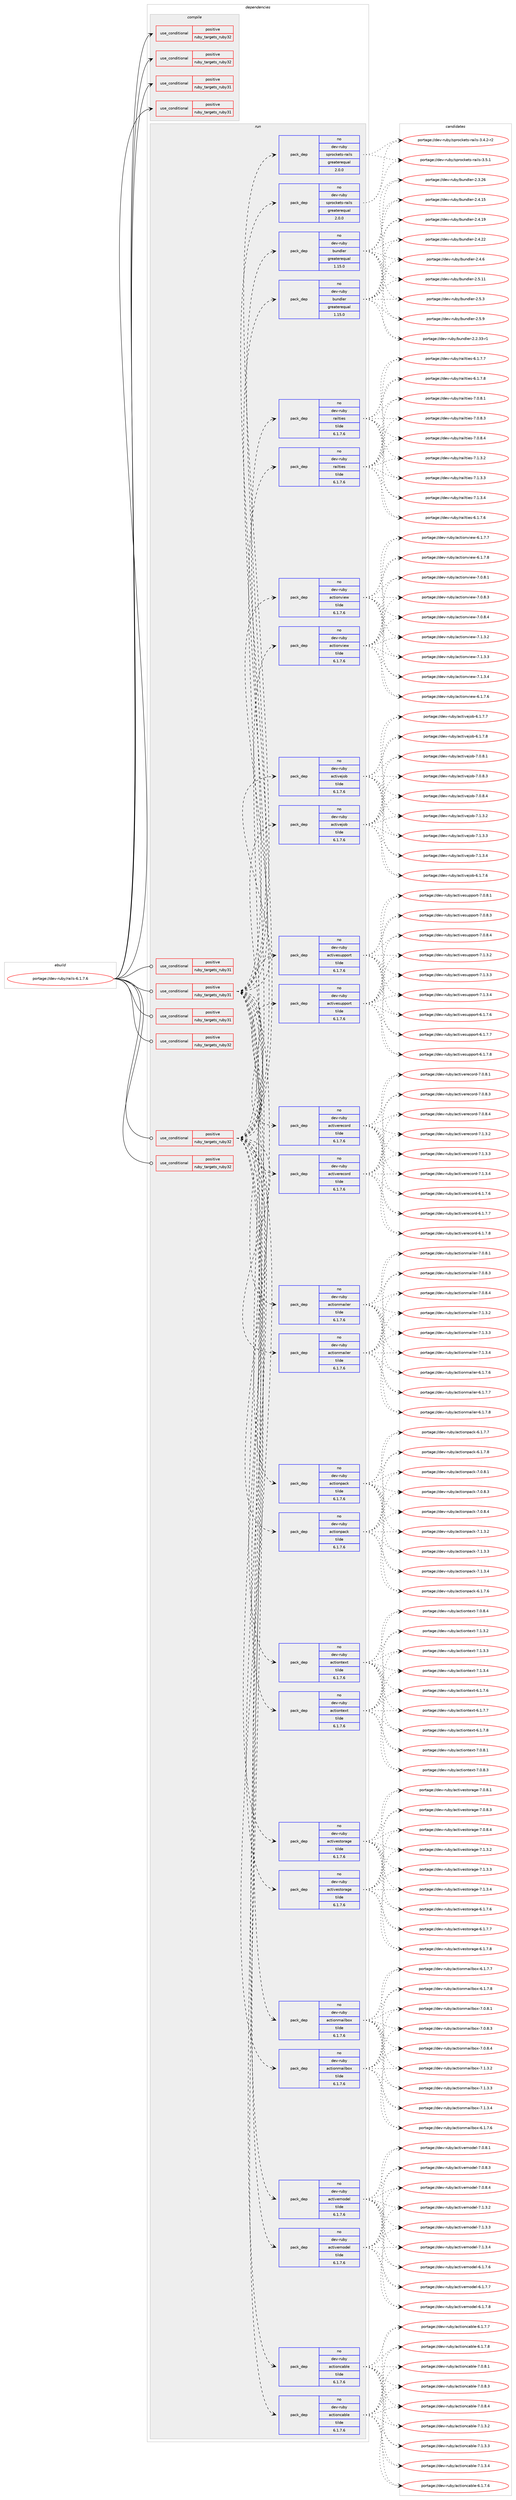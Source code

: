 digraph prolog {

# *************
# Graph options
# *************

newrank=true;
concentrate=true;
compound=true;
graph [rankdir=LR,fontname=Helvetica,fontsize=10,ranksep=1.5];#, ranksep=2.5, nodesep=0.2];
edge  [arrowhead=vee];
node  [fontname=Helvetica,fontsize=10];

# **********
# The ebuild
# **********

subgraph cluster_leftcol {
color=gray;
rank=same;
label=<<i>ebuild</i>>;
id [label="portage://dev-ruby/rails-6.1.7.6", color=red, width=4, href="../dev-ruby/rails-6.1.7.6.svg"];
}

# ****************
# The dependencies
# ****************

subgraph cluster_midcol {
color=gray;
label=<<i>dependencies</i>>;
subgraph cluster_compile {
fillcolor="#eeeeee";
style=filled;
label=<<i>compile</i>>;
subgraph cond51942 {
dependency99965 [label=<<TABLE BORDER="0" CELLBORDER="1" CELLSPACING="0" CELLPADDING="4"><TR><TD ROWSPAN="3" CELLPADDING="10">use_conditional</TD></TR><TR><TD>positive</TD></TR><TR><TD>ruby_targets_ruby31</TD></TR></TABLE>>, shape=none, color=red];
# *** BEGIN UNKNOWN DEPENDENCY TYPE (TODO) ***
# dependency99965 -> package_dependency(portage://dev-ruby/rails-6.1.7.6,install,no,dev-lang,ruby,none,[,,],[slot(3.1)],[])
# *** END UNKNOWN DEPENDENCY TYPE (TODO) ***

}
id:e -> dependency99965:w [weight=20,style="solid",arrowhead="vee"];
subgraph cond51943 {
dependency99966 [label=<<TABLE BORDER="0" CELLBORDER="1" CELLSPACING="0" CELLPADDING="4"><TR><TD ROWSPAN="3" CELLPADDING="10">use_conditional</TD></TR><TR><TD>positive</TD></TR><TR><TD>ruby_targets_ruby31</TD></TR></TABLE>>, shape=none, color=red];
# *** BEGIN UNKNOWN DEPENDENCY TYPE (TODO) ***
# dependency99966 -> package_dependency(portage://dev-ruby/rails-6.1.7.6,install,no,virtual,rubygems,none,[,,],[],[use(enable(ruby_targets_ruby31),negative)])
# *** END UNKNOWN DEPENDENCY TYPE (TODO) ***

}
id:e -> dependency99966:w [weight=20,style="solid",arrowhead="vee"];
subgraph cond51944 {
dependency99967 [label=<<TABLE BORDER="0" CELLBORDER="1" CELLSPACING="0" CELLPADDING="4"><TR><TD ROWSPAN="3" CELLPADDING="10">use_conditional</TD></TR><TR><TD>positive</TD></TR><TR><TD>ruby_targets_ruby32</TD></TR></TABLE>>, shape=none, color=red];
# *** BEGIN UNKNOWN DEPENDENCY TYPE (TODO) ***
# dependency99967 -> package_dependency(portage://dev-ruby/rails-6.1.7.6,install,no,dev-lang,ruby,none,[,,],[slot(3.2)],[])
# *** END UNKNOWN DEPENDENCY TYPE (TODO) ***

}
id:e -> dependency99967:w [weight=20,style="solid",arrowhead="vee"];
subgraph cond51945 {
dependency99968 [label=<<TABLE BORDER="0" CELLBORDER="1" CELLSPACING="0" CELLPADDING="4"><TR><TD ROWSPAN="3" CELLPADDING="10">use_conditional</TD></TR><TR><TD>positive</TD></TR><TR><TD>ruby_targets_ruby32</TD></TR></TABLE>>, shape=none, color=red];
# *** BEGIN UNKNOWN DEPENDENCY TYPE (TODO) ***
# dependency99968 -> package_dependency(portage://dev-ruby/rails-6.1.7.6,install,no,virtual,rubygems,none,[,,],[],[use(enable(ruby_targets_ruby32),negative)])
# *** END UNKNOWN DEPENDENCY TYPE (TODO) ***

}
id:e -> dependency99968:w [weight=20,style="solid",arrowhead="vee"];
}
subgraph cluster_compileandrun {
fillcolor="#eeeeee";
style=filled;
label=<<i>compile and run</i>>;
}
subgraph cluster_run {
fillcolor="#eeeeee";
style=filled;
label=<<i>run</i>>;
subgraph cond51946 {
dependency99969 [label=<<TABLE BORDER="0" CELLBORDER="1" CELLSPACING="0" CELLPADDING="4"><TR><TD ROWSPAN="3" CELLPADDING="10">use_conditional</TD></TR><TR><TD>positive</TD></TR><TR><TD>ruby_targets_ruby31</TD></TR></TABLE>>, shape=none, color=red];
# *** BEGIN UNKNOWN DEPENDENCY TYPE (TODO) ***
# dependency99969 -> package_dependency(portage://dev-ruby/rails-6.1.7.6,run,no,dev-lang,ruby,none,[,,],[slot(3.1)],[])
# *** END UNKNOWN DEPENDENCY TYPE (TODO) ***

}
id:e -> dependency99969:w [weight=20,style="solid",arrowhead="odot"];
subgraph cond51947 {
dependency99970 [label=<<TABLE BORDER="0" CELLBORDER="1" CELLSPACING="0" CELLPADDING="4"><TR><TD ROWSPAN="3" CELLPADDING="10">use_conditional</TD></TR><TR><TD>positive</TD></TR><TR><TD>ruby_targets_ruby31</TD></TR></TABLE>>, shape=none, color=red];
subgraph pack46706 {
dependency99971 [label=<<TABLE BORDER="0" CELLBORDER="1" CELLSPACING="0" CELLPADDING="4" WIDTH="220"><TR><TD ROWSPAN="6" CELLPADDING="30">pack_dep</TD></TR><TR><TD WIDTH="110">no</TD></TR><TR><TD>dev-ruby</TD></TR><TR><TD>actioncable</TD></TR><TR><TD>tilde</TD></TR><TR><TD>6.1.7.6</TD></TR></TABLE>>, shape=none, color=blue];
}
dependency99970:e -> dependency99971:w [weight=20,style="dashed",arrowhead="vee"];
subgraph pack46707 {
dependency99972 [label=<<TABLE BORDER="0" CELLBORDER="1" CELLSPACING="0" CELLPADDING="4" WIDTH="220"><TR><TD ROWSPAN="6" CELLPADDING="30">pack_dep</TD></TR><TR><TD WIDTH="110">no</TD></TR><TR><TD>dev-ruby</TD></TR><TR><TD>actionmailbox</TD></TR><TR><TD>tilde</TD></TR><TR><TD>6.1.7.6</TD></TR></TABLE>>, shape=none, color=blue];
}
dependency99970:e -> dependency99972:w [weight=20,style="dashed",arrowhead="vee"];
subgraph pack46708 {
dependency99973 [label=<<TABLE BORDER="0" CELLBORDER="1" CELLSPACING="0" CELLPADDING="4" WIDTH="220"><TR><TD ROWSPAN="6" CELLPADDING="30">pack_dep</TD></TR><TR><TD WIDTH="110">no</TD></TR><TR><TD>dev-ruby</TD></TR><TR><TD>actionmailer</TD></TR><TR><TD>tilde</TD></TR><TR><TD>6.1.7.6</TD></TR></TABLE>>, shape=none, color=blue];
}
dependency99970:e -> dependency99973:w [weight=20,style="dashed",arrowhead="vee"];
subgraph pack46709 {
dependency99974 [label=<<TABLE BORDER="0" CELLBORDER="1" CELLSPACING="0" CELLPADDING="4" WIDTH="220"><TR><TD ROWSPAN="6" CELLPADDING="30">pack_dep</TD></TR><TR><TD WIDTH="110">no</TD></TR><TR><TD>dev-ruby</TD></TR><TR><TD>actionpack</TD></TR><TR><TD>tilde</TD></TR><TR><TD>6.1.7.6</TD></TR></TABLE>>, shape=none, color=blue];
}
dependency99970:e -> dependency99974:w [weight=20,style="dashed",arrowhead="vee"];
subgraph pack46710 {
dependency99975 [label=<<TABLE BORDER="0" CELLBORDER="1" CELLSPACING="0" CELLPADDING="4" WIDTH="220"><TR><TD ROWSPAN="6" CELLPADDING="30">pack_dep</TD></TR><TR><TD WIDTH="110">no</TD></TR><TR><TD>dev-ruby</TD></TR><TR><TD>actiontext</TD></TR><TR><TD>tilde</TD></TR><TR><TD>6.1.7.6</TD></TR></TABLE>>, shape=none, color=blue];
}
dependency99970:e -> dependency99975:w [weight=20,style="dashed",arrowhead="vee"];
subgraph pack46711 {
dependency99976 [label=<<TABLE BORDER="0" CELLBORDER="1" CELLSPACING="0" CELLPADDING="4" WIDTH="220"><TR><TD ROWSPAN="6" CELLPADDING="30">pack_dep</TD></TR><TR><TD WIDTH="110">no</TD></TR><TR><TD>dev-ruby</TD></TR><TR><TD>actionview</TD></TR><TR><TD>tilde</TD></TR><TR><TD>6.1.7.6</TD></TR></TABLE>>, shape=none, color=blue];
}
dependency99970:e -> dependency99976:w [weight=20,style="dashed",arrowhead="vee"];
subgraph pack46712 {
dependency99977 [label=<<TABLE BORDER="0" CELLBORDER="1" CELLSPACING="0" CELLPADDING="4" WIDTH="220"><TR><TD ROWSPAN="6" CELLPADDING="30">pack_dep</TD></TR><TR><TD WIDTH="110">no</TD></TR><TR><TD>dev-ruby</TD></TR><TR><TD>activejob</TD></TR><TR><TD>tilde</TD></TR><TR><TD>6.1.7.6</TD></TR></TABLE>>, shape=none, color=blue];
}
dependency99970:e -> dependency99977:w [weight=20,style="dashed",arrowhead="vee"];
subgraph pack46713 {
dependency99978 [label=<<TABLE BORDER="0" CELLBORDER="1" CELLSPACING="0" CELLPADDING="4" WIDTH="220"><TR><TD ROWSPAN="6" CELLPADDING="30">pack_dep</TD></TR><TR><TD WIDTH="110">no</TD></TR><TR><TD>dev-ruby</TD></TR><TR><TD>activemodel</TD></TR><TR><TD>tilde</TD></TR><TR><TD>6.1.7.6</TD></TR></TABLE>>, shape=none, color=blue];
}
dependency99970:e -> dependency99978:w [weight=20,style="dashed",arrowhead="vee"];
subgraph pack46714 {
dependency99979 [label=<<TABLE BORDER="0" CELLBORDER="1" CELLSPACING="0" CELLPADDING="4" WIDTH="220"><TR><TD ROWSPAN="6" CELLPADDING="30">pack_dep</TD></TR><TR><TD WIDTH="110">no</TD></TR><TR><TD>dev-ruby</TD></TR><TR><TD>activerecord</TD></TR><TR><TD>tilde</TD></TR><TR><TD>6.1.7.6</TD></TR></TABLE>>, shape=none, color=blue];
}
dependency99970:e -> dependency99979:w [weight=20,style="dashed",arrowhead="vee"];
subgraph pack46715 {
dependency99980 [label=<<TABLE BORDER="0" CELLBORDER="1" CELLSPACING="0" CELLPADDING="4" WIDTH="220"><TR><TD ROWSPAN="6" CELLPADDING="30">pack_dep</TD></TR><TR><TD WIDTH="110">no</TD></TR><TR><TD>dev-ruby</TD></TR><TR><TD>activestorage</TD></TR><TR><TD>tilde</TD></TR><TR><TD>6.1.7.6</TD></TR></TABLE>>, shape=none, color=blue];
}
dependency99970:e -> dependency99980:w [weight=20,style="dashed",arrowhead="vee"];
subgraph pack46716 {
dependency99981 [label=<<TABLE BORDER="0" CELLBORDER="1" CELLSPACING="0" CELLPADDING="4" WIDTH="220"><TR><TD ROWSPAN="6" CELLPADDING="30">pack_dep</TD></TR><TR><TD WIDTH="110">no</TD></TR><TR><TD>dev-ruby</TD></TR><TR><TD>activesupport</TD></TR><TR><TD>tilde</TD></TR><TR><TD>6.1.7.6</TD></TR></TABLE>>, shape=none, color=blue];
}
dependency99970:e -> dependency99981:w [weight=20,style="dashed",arrowhead="vee"];
subgraph pack46717 {
dependency99982 [label=<<TABLE BORDER="0" CELLBORDER="1" CELLSPACING="0" CELLPADDING="4" WIDTH="220"><TR><TD ROWSPAN="6" CELLPADDING="30">pack_dep</TD></TR><TR><TD WIDTH="110">no</TD></TR><TR><TD>dev-ruby</TD></TR><TR><TD>railties</TD></TR><TR><TD>tilde</TD></TR><TR><TD>6.1.7.6</TD></TR></TABLE>>, shape=none, color=blue];
}
dependency99970:e -> dependency99982:w [weight=20,style="dashed",arrowhead="vee"];
subgraph pack46718 {
dependency99983 [label=<<TABLE BORDER="0" CELLBORDER="1" CELLSPACING="0" CELLPADDING="4" WIDTH="220"><TR><TD ROWSPAN="6" CELLPADDING="30">pack_dep</TD></TR><TR><TD WIDTH="110">no</TD></TR><TR><TD>dev-ruby</TD></TR><TR><TD>bundler</TD></TR><TR><TD>greaterequal</TD></TR><TR><TD>1.15.0</TD></TR></TABLE>>, shape=none, color=blue];
}
dependency99970:e -> dependency99983:w [weight=20,style="dashed",arrowhead="vee"];
subgraph pack46719 {
dependency99984 [label=<<TABLE BORDER="0" CELLBORDER="1" CELLSPACING="0" CELLPADDING="4" WIDTH="220"><TR><TD ROWSPAN="6" CELLPADDING="30">pack_dep</TD></TR><TR><TD WIDTH="110">no</TD></TR><TR><TD>dev-ruby</TD></TR><TR><TD>sprockets-rails</TD></TR><TR><TD>greaterequal</TD></TR><TR><TD>2.0.0</TD></TR></TABLE>>, shape=none, color=blue];
}
dependency99970:e -> dependency99984:w [weight=20,style="dashed",arrowhead="vee"];
}
id:e -> dependency99970:w [weight=20,style="solid",arrowhead="odot"];
subgraph cond51948 {
dependency99985 [label=<<TABLE BORDER="0" CELLBORDER="1" CELLSPACING="0" CELLPADDING="4"><TR><TD ROWSPAN="3" CELLPADDING="10">use_conditional</TD></TR><TR><TD>positive</TD></TR><TR><TD>ruby_targets_ruby31</TD></TR></TABLE>>, shape=none, color=red];
# *** BEGIN UNKNOWN DEPENDENCY TYPE (TODO) ***
# dependency99985 -> package_dependency(portage://dev-ruby/rails-6.1.7.6,run,no,virtual,rubygems,none,[,,],[],[use(enable(ruby_targets_ruby31),negative)])
# *** END UNKNOWN DEPENDENCY TYPE (TODO) ***

}
id:e -> dependency99985:w [weight=20,style="solid",arrowhead="odot"];
subgraph cond51949 {
dependency99986 [label=<<TABLE BORDER="0" CELLBORDER="1" CELLSPACING="0" CELLPADDING="4"><TR><TD ROWSPAN="3" CELLPADDING="10">use_conditional</TD></TR><TR><TD>positive</TD></TR><TR><TD>ruby_targets_ruby32</TD></TR></TABLE>>, shape=none, color=red];
# *** BEGIN UNKNOWN DEPENDENCY TYPE (TODO) ***
# dependency99986 -> package_dependency(portage://dev-ruby/rails-6.1.7.6,run,no,dev-lang,ruby,none,[,,],[slot(3.2)],[])
# *** END UNKNOWN DEPENDENCY TYPE (TODO) ***

}
id:e -> dependency99986:w [weight=20,style="solid",arrowhead="odot"];
subgraph cond51950 {
dependency99987 [label=<<TABLE BORDER="0" CELLBORDER="1" CELLSPACING="0" CELLPADDING="4"><TR><TD ROWSPAN="3" CELLPADDING="10">use_conditional</TD></TR><TR><TD>positive</TD></TR><TR><TD>ruby_targets_ruby32</TD></TR></TABLE>>, shape=none, color=red];
subgraph pack46720 {
dependency99988 [label=<<TABLE BORDER="0" CELLBORDER="1" CELLSPACING="0" CELLPADDING="4" WIDTH="220"><TR><TD ROWSPAN="6" CELLPADDING="30">pack_dep</TD></TR><TR><TD WIDTH="110">no</TD></TR><TR><TD>dev-ruby</TD></TR><TR><TD>actioncable</TD></TR><TR><TD>tilde</TD></TR><TR><TD>6.1.7.6</TD></TR></TABLE>>, shape=none, color=blue];
}
dependency99987:e -> dependency99988:w [weight=20,style="dashed",arrowhead="vee"];
subgraph pack46721 {
dependency99989 [label=<<TABLE BORDER="0" CELLBORDER="1" CELLSPACING="0" CELLPADDING="4" WIDTH="220"><TR><TD ROWSPAN="6" CELLPADDING="30">pack_dep</TD></TR><TR><TD WIDTH="110">no</TD></TR><TR><TD>dev-ruby</TD></TR><TR><TD>actionmailbox</TD></TR><TR><TD>tilde</TD></TR><TR><TD>6.1.7.6</TD></TR></TABLE>>, shape=none, color=blue];
}
dependency99987:e -> dependency99989:w [weight=20,style="dashed",arrowhead="vee"];
subgraph pack46722 {
dependency99990 [label=<<TABLE BORDER="0" CELLBORDER="1" CELLSPACING="0" CELLPADDING="4" WIDTH="220"><TR><TD ROWSPAN="6" CELLPADDING="30">pack_dep</TD></TR><TR><TD WIDTH="110">no</TD></TR><TR><TD>dev-ruby</TD></TR><TR><TD>actionmailer</TD></TR><TR><TD>tilde</TD></TR><TR><TD>6.1.7.6</TD></TR></TABLE>>, shape=none, color=blue];
}
dependency99987:e -> dependency99990:w [weight=20,style="dashed",arrowhead="vee"];
subgraph pack46723 {
dependency99991 [label=<<TABLE BORDER="0" CELLBORDER="1" CELLSPACING="0" CELLPADDING="4" WIDTH="220"><TR><TD ROWSPAN="6" CELLPADDING="30">pack_dep</TD></TR><TR><TD WIDTH="110">no</TD></TR><TR><TD>dev-ruby</TD></TR><TR><TD>actionpack</TD></TR><TR><TD>tilde</TD></TR><TR><TD>6.1.7.6</TD></TR></TABLE>>, shape=none, color=blue];
}
dependency99987:e -> dependency99991:w [weight=20,style="dashed",arrowhead="vee"];
subgraph pack46724 {
dependency99992 [label=<<TABLE BORDER="0" CELLBORDER="1" CELLSPACING="0" CELLPADDING="4" WIDTH="220"><TR><TD ROWSPAN="6" CELLPADDING="30">pack_dep</TD></TR><TR><TD WIDTH="110">no</TD></TR><TR><TD>dev-ruby</TD></TR><TR><TD>actiontext</TD></TR><TR><TD>tilde</TD></TR><TR><TD>6.1.7.6</TD></TR></TABLE>>, shape=none, color=blue];
}
dependency99987:e -> dependency99992:w [weight=20,style="dashed",arrowhead="vee"];
subgraph pack46725 {
dependency99993 [label=<<TABLE BORDER="0" CELLBORDER="1" CELLSPACING="0" CELLPADDING="4" WIDTH="220"><TR><TD ROWSPAN="6" CELLPADDING="30">pack_dep</TD></TR><TR><TD WIDTH="110">no</TD></TR><TR><TD>dev-ruby</TD></TR><TR><TD>actionview</TD></TR><TR><TD>tilde</TD></TR><TR><TD>6.1.7.6</TD></TR></TABLE>>, shape=none, color=blue];
}
dependency99987:e -> dependency99993:w [weight=20,style="dashed",arrowhead="vee"];
subgraph pack46726 {
dependency99994 [label=<<TABLE BORDER="0" CELLBORDER="1" CELLSPACING="0" CELLPADDING="4" WIDTH="220"><TR><TD ROWSPAN="6" CELLPADDING="30">pack_dep</TD></TR><TR><TD WIDTH="110">no</TD></TR><TR><TD>dev-ruby</TD></TR><TR><TD>activejob</TD></TR><TR><TD>tilde</TD></TR><TR><TD>6.1.7.6</TD></TR></TABLE>>, shape=none, color=blue];
}
dependency99987:e -> dependency99994:w [weight=20,style="dashed",arrowhead="vee"];
subgraph pack46727 {
dependency99995 [label=<<TABLE BORDER="0" CELLBORDER="1" CELLSPACING="0" CELLPADDING="4" WIDTH="220"><TR><TD ROWSPAN="6" CELLPADDING="30">pack_dep</TD></TR><TR><TD WIDTH="110">no</TD></TR><TR><TD>dev-ruby</TD></TR><TR><TD>activemodel</TD></TR><TR><TD>tilde</TD></TR><TR><TD>6.1.7.6</TD></TR></TABLE>>, shape=none, color=blue];
}
dependency99987:e -> dependency99995:w [weight=20,style="dashed",arrowhead="vee"];
subgraph pack46728 {
dependency99996 [label=<<TABLE BORDER="0" CELLBORDER="1" CELLSPACING="0" CELLPADDING="4" WIDTH="220"><TR><TD ROWSPAN="6" CELLPADDING="30">pack_dep</TD></TR><TR><TD WIDTH="110">no</TD></TR><TR><TD>dev-ruby</TD></TR><TR><TD>activerecord</TD></TR><TR><TD>tilde</TD></TR><TR><TD>6.1.7.6</TD></TR></TABLE>>, shape=none, color=blue];
}
dependency99987:e -> dependency99996:w [weight=20,style="dashed",arrowhead="vee"];
subgraph pack46729 {
dependency99997 [label=<<TABLE BORDER="0" CELLBORDER="1" CELLSPACING="0" CELLPADDING="4" WIDTH="220"><TR><TD ROWSPAN="6" CELLPADDING="30">pack_dep</TD></TR><TR><TD WIDTH="110">no</TD></TR><TR><TD>dev-ruby</TD></TR><TR><TD>activestorage</TD></TR><TR><TD>tilde</TD></TR><TR><TD>6.1.7.6</TD></TR></TABLE>>, shape=none, color=blue];
}
dependency99987:e -> dependency99997:w [weight=20,style="dashed",arrowhead="vee"];
subgraph pack46730 {
dependency99998 [label=<<TABLE BORDER="0" CELLBORDER="1" CELLSPACING="0" CELLPADDING="4" WIDTH="220"><TR><TD ROWSPAN="6" CELLPADDING="30">pack_dep</TD></TR><TR><TD WIDTH="110">no</TD></TR><TR><TD>dev-ruby</TD></TR><TR><TD>activesupport</TD></TR><TR><TD>tilde</TD></TR><TR><TD>6.1.7.6</TD></TR></TABLE>>, shape=none, color=blue];
}
dependency99987:e -> dependency99998:w [weight=20,style="dashed",arrowhead="vee"];
subgraph pack46731 {
dependency99999 [label=<<TABLE BORDER="0" CELLBORDER="1" CELLSPACING="0" CELLPADDING="4" WIDTH="220"><TR><TD ROWSPAN="6" CELLPADDING="30">pack_dep</TD></TR><TR><TD WIDTH="110">no</TD></TR><TR><TD>dev-ruby</TD></TR><TR><TD>railties</TD></TR><TR><TD>tilde</TD></TR><TR><TD>6.1.7.6</TD></TR></TABLE>>, shape=none, color=blue];
}
dependency99987:e -> dependency99999:w [weight=20,style="dashed",arrowhead="vee"];
subgraph pack46732 {
dependency100000 [label=<<TABLE BORDER="0" CELLBORDER="1" CELLSPACING="0" CELLPADDING="4" WIDTH="220"><TR><TD ROWSPAN="6" CELLPADDING="30">pack_dep</TD></TR><TR><TD WIDTH="110">no</TD></TR><TR><TD>dev-ruby</TD></TR><TR><TD>bundler</TD></TR><TR><TD>greaterequal</TD></TR><TR><TD>1.15.0</TD></TR></TABLE>>, shape=none, color=blue];
}
dependency99987:e -> dependency100000:w [weight=20,style="dashed",arrowhead="vee"];
subgraph pack46733 {
dependency100001 [label=<<TABLE BORDER="0" CELLBORDER="1" CELLSPACING="0" CELLPADDING="4" WIDTH="220"><TR><TD ROWSPAN="6" CELLPADDING="30">pack_dep</TD></TR><TR><TD WIDTH="110">no</TD></TR><TR><TD>dev-ruby</TD></TR><TR><TD>sprockets-rails</TD></TR><TR><TD>greaterequal</TD></TR><TR><TD>2.0.0</TD></TR></TABLE>>, shape=none, color=blue];
}
dependency99987:e -> dependency100001:w [weight=20,style="dashed",arrowhead="vee"];
}
id:e -> dependency99987:w [weight=20,style="solid",arrowhead="odot"];
subgraph cond51951 {
dependency100002 [label=<<TABLE BORDER="0" CELLBORDER="1" CELLSPACING="0" CELLPADDING="4"><TR><TD ROWSPAN="3" CELLPADDING="10">use_conditional</TD></TR><TR><TD>positive</TD></TR><TR><TD>ruby_targets_ruby32</TD></TR></TABLE>>, shape=none, color=red];
# *** BEGIN UNKNOWN DEPENDENCY TYPE (TODO) ***
# dependency100002 -> package_dependency(portage://dev-ruby/rails-6.1.7.6,run,no,virtual,rubygems,none,[,,],[],[use(enable(ruby_targets_ruby32),negative)])
# *** END UNKNOWN DEPENDENCY TYPE (TODO) ***

}
id:e -> dependency100002:w [weight=20,style="solid",arrowhead="odot"];
}
}

# **************
# The candidates
# **************

subgraph cluster_choices {
rank=same;
color=gray;
label=<<i>candidates</i>>;

subgraph choice46706 {
color=black;
nodesep=1;
choice10010111845114117981214797991161051111109997981081014554464946554654 [label="portage://dev-ruby/actioncable-6.1.7.6", color=red, width=4,href="../dev-ruby/actioncable-6.1.7.6.svg"];
choice10010111845114117981214797991161051111109997981081014554464946554655 [label="portage://dev-ruby/actioncable-6.1.7.7", color=red, width=4,href="../dev-ruby/actioncable-6.1.7.7.svg"];
choice10010111845114117981214797991161051111109997981081014554464946554656 [label="portage://dev-ruby/actioncable-6.1.7.8", color=red, width=4,href="../dev-ruby/actioncable-6.1.7.8.svg"];
choice10010111845114117981214797991161051111109997981081014555464846564649 [label="portage://dev-ruby/actioncable-7.0.8.1", color=red, width=4,href="../dev-ruby/actioncable-7.0.8.1.svg"];
choice10010111845114117981214797991161051111109997981081014555464846564651 [label="portage://dev-ruby/actioncable-7.0.8.3", color=red, width=4,href="../dev-ruby/actioncable-7.0.8.3.svg"];
choice10010111845114117981214797991161051111109997981081014555464846564652 [label="portage://dev-ruby/actioncable-7.0.8.4", color=red, width=4,href="../dev-ruby/actioncable-7.0.8.4.svg"];
choice10010111845114117981214797991161051111109997981081014555464946514650 [label="portage://dev-ruby/actioncable-7.1.3.2", color=red, width=4,href="../dev-ruby/actioncable-7.1.3.2.svg"];
choice10010111845114117981214797991161051111109997981081014555464946514651 [label="portage://dev-ruby/actioncable-7.1.3.3", color=red, width=4,href="../dev-ruby/actioncable-7.1.3.3.svg"];
choice10010111845114117981214797991161051111109997981081014555464946514652 [label="portage://dev-ruby/actioncable-7.1.3.4", color=red, width=4,href="../dev-ruby/actioncable-7.1.3.4.svg"];
dependency99971:e -> choice10010111845114117981214797991161051111109997981081014554464946554654:w [style=dotted,weight="100"];
dependency99971:e -> choice10010111845114117981214797991161051111109997981081014554464946554655:w [style=dotted,weight="100"];
dependency99971:e -> choice10010111845114117981214797991161051111109997981081014554464946554656:w [style=dotted,weight="100"];
dependency99971:e -> choice10010111845114117981214797991161051111109997981081014555464846564649:w [style=dotted,weight="100"];
dependency99971:e -> choice10010111845114117981214797991161051111109997981081014555464846564651:w [style=dotted,weight="100"];
dependency99971:e -> choice10010111845114117981214797991161051111109997981081014555464846564652:w [style=dotted,weight="100"];
dependency99971:e -> choice10010111845114117981214797991161051111109997981081014555464946514650:w [style=dotted,weight="100"];
dependency99971:e -> choice10010111845114117981214797991161051111109997981081014555464946514651:w [style=dotted,weight="100"];
dependency99971:e -> choice10010111845114117981214797991161051111109997981081014555464946514652:w [style=dotted,weight="100"];
}
subgraph choice46707 {
color=black;
nodesep=1;
choice100101118451141179812147979911610511111010997105108981111204554464946554654 [label="portage://dev-ruby/actionmailbox-6.1.7.6", color=red, width=4,href="../dev-ruby/actionmailbox-6.1.7.6.svg"];
choice100101118451141179812147979911610511111010997105108981111204554464946554655 [label="portage://dev-ruby/actionmailbox-6.1.7.7", color=red, width=4,href="../dev-ruby/actionmailbox-6.1.7.7.svg"];
choice100101118451141179812147979911610511111010997105108981111204554464946554656 [label="portage://dev-ruby/actionmailbox-6.1.7.8", color=red, width=4,href="../dev-ruby/actionmailbox-6.1.7.8.svg"];
choice100101118451141179812147979911610511111010997105108981111204555464846564649 [label="portage://dev-ruby/actionmailbox-7.0.8.1", color=red, width=4,href="../dev-ruby/actionmailbox-7.0.8.1.svg"];
choice100101118451141179812147979911610511111010997105108981111204555464846564651 [label="portage://dev-ruby/actionmailbox-7.0.8.3", color=red, width=4,href="../dev-ruby/actionmailbox-7.0.8.3.svg"];
choice100101118451141179812147979911610511111010997105108981111204555464846564652 [label="portage://dev-ruby/actionmailbox-7.0.8.4", color=red, width=4,href="../dev-ruby/actionmailbox-7.0.8.4.svg"];
choice100101118451141179812147979911610511111010997105108981111204555464946514650 [label="portage://dev-ruby/actionmailbox-7.1.3.2", color=red, width=4,href="../dev-ruby/actionmailbox-7.1.3.2.svg"];
choice100101118451141179812147979911610511111010997105108981111204555464946514651 [label="portage://dev-ruby/actionmailbox-7.1.3.3", color=red, width=4,href="../dev-ruby/actionmailbox-7.1.3.3.svg"];
choice100101118451141179812147979911610511111010997105108981111204555464946514652 [label="portage://dev-ruby/actionmailbox-7.1.3.4", color=red, width=4,href="../dev-ruby/actionmailbox-7.1.3.4.svg"];
dependency99972:e -> choice100101118451141179812147979911610511111010997105108981111204554464946554654:w [style=dotted,weight="100"];
dependency99972:e -> choice100101118451141179812147979911610511111010997105108981111204554464946554655:w [style=dotted,weight="100"];
dependency99972:e -> choice100101118451141179812147979911610511111010997105108981111204554464946554656:w [style=dotted,weight="100"];
dependency99972:e -> choice100101118451141179812147979911610511111010997105108981111204555464846564649:w [style=dotted,weight="100"];
dependency99972:e -> choice100101118451141179812147979911610511111010997105108981111204555464846564651:w [style=dotted,weight="100"];
dependency99972:e -> choice100101118451141179812147979911610511111010997105108981111204555464846564652:w [style=dotted,weight="100"];
dependency99972:e -> choice100101118451141179812147979911610511111010997105108981111204555464946514650:w [style=dotted,weight="100"];
dependency99972:e -> choice100101118451141179812147979911610511111010997105108981111204555464946514651:w [style=dotted,weight="100"];
dependency99972:e -> choice100101118451141179812147979911610511111010997105108981111204555464946514652:w [style=dotted,weight="100"];
}
subgraph choice46708 {
color=black;
nodesep=1;
choice1001011184511411798121479799116105111110109971051081011144554464946554654 [label="portage://dev-ruby/actionmailer-6.1.7.6", color=red, width=4,href="../dev-ruby/actionmailer-6.1.7.6.svg"];
choice1001011184511411798121479799116105111110109971051081011144554464946554655 [label="portage://dev-ruby/actionmailer-6.1.7.7", color=red, width=4,href="../dev-ruby/actionmailer-6.1.7.7.svg"];
choice1001011184511411798121479799116105111110109971051081011144554464946554656 [label="portage://dev-ruby/actionmailer-6.1.7.8", color=red, width=4,href="../dev-ruby/actionmailer-6.1.7.8.svg"];
choice1001011184511411798121479799116105111110109971051081011144555464846564649 [label="portage://dev-ruby/actionmailer-7.0.8.1", color=red, width=4,href="../dev-ruby/actionmailer-7.0.8.1.svg"];
choice1001011184511411798121479799116105111110109971051081011144555464846564651 [label="portage://dev-ruby/actionmailer-7.0.8.3", color=red, width=4,href="../dev-ruby/actionmailer-7.0.8.3.svg"];
choice1001011184511411798121479799116105111110109971051081011144555464846564652 [label="portage://dev-ruby/actionmailer-7.0.8.4", color=red, width=4,href="../dev-ruby/actionmailer-7.0.8.4.svg"];
choice1001011184511411798121479799116105111110109971051081011144555464946514650 [label="portage://dev-ruby/actionmailer-7.1.3.2", color=red, width=4,href="../dev-ruby/actionmailer-7.1.3.2.svg"];
choice1001011184511411798121479799116105111110109971051081011144555464946514651 [label="portage://dev-ruby/actionmailer-7.1.3.3", color=red, width=4,href="../dev-ruby/actionmailer-7.1.3.3.svg"];
choice1001011184511411798121479799116105111110109971051081011144555464946514652 [label="portage://dev-ruby/actionmailer-7.1.3.4", color=red, width=4,href="../dev-ruby/actionmailer-7.1.3.4.svg"];
dependency99973:e -> choice1001011184511411798121479799116105111110109971051081011144554464946554654:w [style=dotted,weight="100"];
dependency99973:e -> choice1001011184511411798121479799116105111110109971051081011144554464946554655:w [style=dotted,weight="100"];
dependency99973:e -> choice1001011184511411798121479799116105111110109971051081011144554464946554656:w [style=dotted,weight="100"];
dependency99973:e -> choice1001011184511411798121479799116105111110109971051081011144555464846564649:w [style=dotted,weight="100"];
dependency99973:e -> choice1001011184511411798121479799116105111110109971051081011144555464846564651:w [style=dotted,weight="100"];
dependency99973:e -> choice1001011184511411798121479799116105111110109971051081011144555464846564652:w [style=dotted,weight="100"];
dependency99973:e -> choice1001011184511411798121479799116105111110109971051081011144555464946514650:w [style=dotted,weight="100"];
dependency99973:e -> choice1001011184511411798121479799116105111110109971051081011144555464946514651:w [style=dotted,weight="100"];
dependency99973:e -> choice1001011184511411798121479799116105111110109971051081011144555464946514652:w [style=dotted,weight="100"];
}
subgraph choice46709 {
color=black;
nodesep=1;
choice100101118451141179812147979911610511111011297991074554464946554654 [label="portage://dev-ruby/actionpack-6.1.7.6", color=red, width=4,href="../dev-ruby/actionpack-6.1.7.6.svg"];
choice100101118451141179812147979911610511111011297991074554464946554655 [label="portage://dev-ruby/actionpack-6.1.7.7", color=red, width=4,href="../dev-ruby/actionpack-6.1.7.7.svg"];
choice100101118451141179812147979911610511111011297991074554464946554656 [label="portage://dev-ruby/actionpack-6.1.7.8", color=red, width=4,href="../dev-ruby/actionpack-6.1.7.8.svg"];
choice100101118451141179812147979911610511111011297991074555464846564649 [label="portage://dev-ruby/actionpack-7.0.8.1", color=red, width=4,href="../dev-ruby/actionpack-7.0.8.1.svg"];
choice100101118451141179812147979911610511111011297991074555464846564651 [label="portage://dev-ruby/actionpack-7.0.8.3", color=red, width=4,href="../dev-ruby/actionpack-7.0.8.3.svg"];
choice100101118451141179812147979911610511111011297991074555464846564652 [label="portage://dev-ruby/actionpack-7.0.8.4", color=red, width=4,href="../dev-ruby/actionpack-7.0.8.4.svg"];
choice100101118451141179812147979911610511111011297991074555464946514650 [label="portage://dev-ruby/actionpack-7.1.3.2", color=red, width=4,href="../dev-ruby/actionpack-7.1.3.2.svg"];
choice100101118451141179812147979911610511111011297991074555464946514651 [label="portage://dev-ruby/actionpack-7.1.3.3", color=red, width=4,href="../dev-ruby/actionpack-7.1.3.3.svg"];
choice100101118451141179812147979911610511111011297991074555464946514652 [label="portage://dev-ruby/actionpack-7.1.3.4", color=red, width=4,href="../dev-ruby/actionpack-7.1.3.4.svg"];
dependency99974:e -> choice100101118451141179812147979911610511111011297991074554464946554654:w [style=dotted,weight="100"];
dependency99974:e -> choice100101118451141179812147979911610511111011297991074554464946554655:w [style=dotted,weight="100"];
dependency99974:e -> choice100101118451141179812147979911610511111011297991074554464946554656:w [style=dotted,weight="100"];
dependency99974:e -> choice100101118451141179812147979911610511111011297991074555464846564649:w [style=dotted,weight="100"];
dependency99974:e -> choice100101118451141179812147979911610511111011297991074555464846564651:w [style=dotted,weight="100"];
dependency99974:e -> choice100101118451141179812147979911610511111011297991074555464846564652:w [style=dotted,weight="100"];
dependency99974:e -> choice100101118451141179812147979911610511111011297991074555464946514650:w [style=dotted,weight="100"];
dependency99974:e -> choice100101118451141179812147979911610511111011297991074555464946514651:w [style=dotted,weight="100"];
dependency99974:e -> choice100101118451141179812147979911610511111011297991074555464946514652:w [style=dotted,weight="100"];
}
subgraph choice46710 {
color=black;
nodesep=1;
choice10010111845114117981214797991161051111101161011201164554464946554654 [label="portage://dev-ruby/actiontext-6.1.7.6", color=red, width=4,href="../dev-ruby/actiontext-6.1.7.6.svg"];
choice10010111845114117981214797991161051111101161011201164554464946554655 [label="portage://dev-ruby/actiontext-6.1.7.7", color=red, width=4,href="../dev-ruby/actiontext-6.1.7.7.svg"];
choice10010111845114117981214797991161051111101161011201164554464946554656 [label="portage://dev-ruby/actiontext-6.1.7.8", color=red, width=4,href="../dev-ruby/actiontext-6.1.7.8.svg"];
choice10010111845114117981214797991161051111101161011201164555464846564649 [label="portage://dev-ruby/actiontext-7.0.8.1", color=red, width=4,href="../dev-ruby/actiontext-7.0.8.1.svg"];
choice10010111845114117981214797991161051111101161011201164555464846564651 [label="portage://dev-ruby/actiontext-7.0.8.3", color=red, width=4,href="../dev-ruby/actiontext-7.0.8.3.svg"];
choice10010111845114117981214797991161051111101161011201164555464846564652 [label="portage://dev-ruby/actiontext-7.0.8.4", color=red, width=4,href="../dev-ruby/actiontext-7.0.8.4.svg"];
choice10010111845114117981214797991161051111101161011201164555464946514650 [label="portage://dev-ruby/actiontext-7.1.3.2", color=red, width=4,href="../dev-ruby/actiontext-7.1.3.2.svg"];
choice10010111845114117981214797991161051111101161011201164555464946514651 [label="portage://dev-ruby/actiontext-7.1.3.3", color=red, width=4,href="../dev-ruby/actiontext-7.1.3.3.svg"];
choice10010111845114117981214797991161051111101161011201164555464946514652 [label="portage://dev-ruby/actiontext-7.1.3.4", color=red, width=4,href="../dev-ruby/actiontext-7.1.3.4.svg"];
dependency99975:e -> choice10010111845114117981214797991161051111101161011201164554464946554654:w [style=dotted,weight="100"];
dependency99975:e -> choice10010111845114117981214797991161051111101161011201164554464946554655:w [style=dotted,weight="100"];
dependency99975:e -> choice10010111845114117981214797991161051111101161011201164554464946554656:w [style=dotted,weight="100"];
dependency99975:e -> choice10010111845114117981214797991161051111101161011201164555464846564649:w [style=dotted,weight="100"];
dependency99975:e -> choice10010111845114117981214797991161051111101161011201164555464846564651:w [style=dotted,weight="100"];
dependency99975:e -> choice10010111845114117981214797991161051111101161011201164555464846564652:w [style=dotted,weight="100"];
dependency99975:e -> choice10010111845114117981214797991161051111101161011201164555464946514650:w [style=dotted,weight="100"];
dependency99975:e -> choice10010111845114117981214797991161051111101161011201164555464946514651:w [style=dotted,weight="100"];
dependency99975:e -> choice10010111845114117981214797991161051111101161011201164555464946514652:w [style=dotted,weight="100"];
}
subgraph choice46711 {
color=black;
nodesep=1;
choice10010111845114117981214797991161051111101181051011194554464946554654 [label="portage://dev-ruby/actionview-6.1.7.6", color=red, width=4,href="../dev-ruby/actionview-6.1.7.6.svg"];
choice10010111845114117981214797991161051111101181051011194554464946554655 [label="portage://dev-ruby/actionview-6.1.7.7", color=red, width=4,href="../dev-ruby/actionview-6.1.7.7.svg"];
choice10010111845114117981214797991161051111101181051011194554464946554656 [label="portage://dev-ruby/actionview-6.1.7.8", color=red, width=4,href="../dev-ruby/actionview-6.1.7.8.svg"];
choice10010111845114117981214797991161051111101181051011194555464846564649 [label="portage://dev-ruby/actionview-7.0.8.1", color=red, width=4,href="../dev-ruby/actionview-7.0.8.1.svg"];
choice10010111845114117981214797991161051111101181051011194555464846564651 [label="portage://dev-ruby/actionview-7.0.8.3", color=red, width=4,href="../dev-ruby/actionview-7.0.8.3.svg"];
choice10010111845114117981214797991161051111101181051011194555464846564652 [label="portage://dev-ruby/actionview-7.0.8.4", color=red, width=4,href="../dev-ruby/actionview-7.0.8.4.svg"];
choice10010111845114117981214797991161051111101181051011194555464946514650 [label="portage://dev-ruby/actionview-7.1.3.2", color=red, width=4,href="../dev-ruby/actionview-7.1.3.2.svg"];
choice10010111845114117981214797991161051111101181051011194555464946514651 [label="portage://dev-ruby/actionview-7.1.3.3", color=red, width=4,href="../dev-ruby/actionview-7.1.3.3.svg"];
choice10010111845114117981214797991161051111101181051011194555464946514652 [label="portage://dev-ruby/actionview-7.1.3.4", color=red, width=4,href="../dev-ruby/actionview-7.1.3.4.svg"];
dependency99976:e -> choice10010111845114117981214797991161051111101181051011194554464946554654:w [style=dotted,weight="100"];
dependency99976:e -> choice10010111845114117981214797991161051111101181051011194554464946554655:w [style=dotted,weight="100"];
dependency99976:e -> choice10010111845114117981214797991161051111101181051011194554464946554656:w [style=dotted,weight="100"];
dependency99976:e -> choice10010111845114117981214797991161051111101181051011194555464846564649:w [style=dotted,weight="100"];
dependency99976:e -> choice10010111845114117981214797991161051111101181051011194555464846564651:w [style=dotted,weight="100"];
dependency99976:e -> choice10010111845114117981214797991161051111101181051011194555464846564652:w [style=dotted,weight="100"];
dependency99976:e -> choice10010111845114117981214797991161051111101181051011194555464946514650:w [style=dotted,weight="100"];
dependency99976:e -> choice10010111845114117981214797991161051111101181051011194555464946514651:w [style=dotted,weight="100"];
dependency99976:e -> choice10010111845114117981214797991161051111101181051011194555464946514652:w [style=dotted,weight="100"];
}
subgraph choice46712 {
color=black;
nodesep=1;
choice1001011184511411798121479799116105118101106111984554464946554654 [label="portage://dev-ruby/activejob-6.1.7.6", color=red, width=4,href="../dev-ruby/activejob-6.1.7.6.svg"];
choice1001011184511411798121479799116105118101106111984554464946554655 [label="portage://dev-ruby/activejob-6.1.7.7", color=red, width=4,href="../dev-ruby/activejob-6.1.7.7.svg"];
choice1001011184511411798121479799116105118101106111984554464946554656 [label="portage://dev-ruby/activejob-6.1.7.8", color=red, width=4,href="../dev-ruby/activejob-6.1.7.8.svg"];
choice1001011184511411798121479799116105118101106111984555464846564649 [label="portage://dev-ruby/activejob-7.0.8.1", color=red, width=4,href="../dev-ruby/activejob-7.0.8.1.svg"];
choice1001011184511411798121479799116105118101106111984555464846564651 [label="portage://dev-ruby/activejob-7.0.8.3", color=red, width=4,href="../dev-ruby/activejob-7.0.8.3.svg"];
choice1001011184511411798121479799116105118101106111984555464846564652 [label="portage://dev-ruby/activejob-7.0.8.4", color=red, width=4,href="../dev-ruby/activejob-7.0.8.4.svg"];
choice1001011184511411798121479799116105118101106111984555464946514650 [label="portage://dev-ruby/activejob-7.1.3.2", color=red, width=4,href="../dev-ruby/activejob-7.1.3.2.svg"];
choice1001011184511411798121479799116105118101106111984555464946514651 [label="portage://dev-ruby/activejob-7.1.3.3", color=red, width=4,href="../dev-ruby/activejob-7.1.3.3.svg"];
choice1001011184511411798121479799116105118101106111984555464946514652 [label="portage://dev-ruby/activejob-7.1.3.4", color=red, width=4,href="../dev-ruby/activejob-7.1.3.4.svg"];
dependency99977:e -> choice1001011184511411798121479799116105118101106111984554464946554654:w [style=dotted,weight="100"];
dependency99977:e -> choice1001011184511411798121479799116105118101106111984554464946554655:w [style=dotted,weight="100"];
dependency99977:e -> choice1001011184511411798121479799116105118101106111984554464946554656:w [style=dotted,weight="100"];
dependency99977:e -> choice1001011184511411798121479799116105118101106111984555464846564649:w [style=dotted,weight="100"];
dependency99977:e -> choice1001011184511411798121479799116105118101106111984555464846564651:w [style=dotted,weight="100"];
dependency99977:e -> choice1001011184511411798121479799116105118101106111984555464846564652:w [style=dotted,weight="100"];
dependency99977:e -> choice1001011184511411798121479799116105118101106111984555464946514650:w [style=dotted,weight="100"];
dependency99977:e -> choice1001011184511411798121479799116105118101106111984555464946514651:w [style=dotted,weight="100"];
dependency99977:e -> choice1001011184511411798121479799116105118101106111984555464946514652:w [style=dotted,weight="100"];
}
subgraph choice46713 {
color=black;
nodesep=1;
choice10010111845114117981214797991161051181011091111001011084554464946554654 [label="portage://dev-ruby/activemodel-6.1.7.6", color=red, width=4,href="../dev-ruby/activemodel-6.1.7.6.svg"];
choice10010111845114117981214797991161051181011091111001011084554464946554655 [label="portage://dev-ruby/activemodel-6.1.7.7", color=red, width=4,href="../dev-ruby/activemodel-6.1.7.7.svg"];
choice10010111845114117981214797991161051181011091111001011084554464946554656 [label="portage://dev-ruby/activemodel-6.1.7.8", color=red, width=4,href="../dev-ruby/activemodel-6.1.7.8.svg"];
choice10010111845114117981214797991161051181011091111001011084555464846564649 [label="portage://dev-ruby/activemodel-7.0.8.1", color=red, width=4,href="../dev-ruby/activemodel-7.0.8.1.svg"];
choice10010111845114117981214797991161051181011091111001011084555464846564651 [label="portage://dev-ruby/activemodel-7.0.8.3", color=red, width=4,href="../dev-ruby/activemodel-7.0.8.3.svg"];
choice10010111845114117981214797991161051181011091111001011084555464846564652 [label="portage://dev-ruby/activemodel-7.0.8.4", color=red, width=4,href="../dev-ruby/activemodel-7.0.8.4.svg"];
choice10010111845114117981214797991161051181011091111001011084555464946514650 [label="portage://dev-ruby/activemodel-7.1.3.2", color=red, width=4,href="../dev-ruby/activemodel-7.1.3.2.svg"];
choice10010111845114117981214797991161051181011091111001011084555464946514651 [label="portage://dev-ruby/activemodel-7.1.3.3", color=red, width=4,href="../dev-ruby/activemodel-7.1.3.3.svg"];
choice10010111845114117981214797991161051181011091111001011084555464946514652 [label="portage://dev-ruby/activemodel-7.1.3.4", color=red, width=4,href="../dev-ruby/activemodel-7.1.3.4.svg"];
dependency99978:e -> choice10010111845114117981214797991161051181011091111001011084554464946554654:w [style=dotted,weight="100"];
dependency99978:e -> choice10010111845114117981214797991161051181011091111001011084554464946554655:w [style=dotted,weight="100"];
dependency99978:e -> choice10010111845114117981214797991161051181011091111001011084554464946554656:w [style=dotted,weight="100"];
dependency99978:e -> choice10010111845114117981214797991161051181011091111001011084555464846564649:w [style=dotted,weight="100"];
dependency99978:e -> choice10010111845114117981214797991161051181011091111001011084555464846564651:w [style=dotted,weight="100"];
dependency99978:e -> choice10010111845114117981214797991161051181011091111001011084555464846564652:w [style=dotted,weight="100"];
dependency99978:e -> choice10010111845114117981214797991161051181011091111001011084555464946514650:w [style=dotted,weight="100"];
dependency99978:e -> choice10010111845114117981214797991161051181011091111001011084555464946514651:w [style=dotted,weight="100"];
dependency99978:e -> choice10010111845114117981214797991161051181011091111001011084555464946514652:w [style=dotted,weight="100"];
}
subgraph choice46714 {
color=black;
nodesep=1;
choice1001011184511411798121479799116105118101114101991111141004554464946554654 [label="portage://dev-ruby/activerecord-6.1.7.6", color=red, width=4,href="../dev-ruby/activerecord-6.1.7.6.svg"];
choice1001011184511411798121479799116105118101114101991111141004554464946554655 [label="portage://dev-ruby/activerecord-6.1.7.7", color=red, width=4,href="../dev-ruby/activerecord-6.1.7.7.svg"];
choice1001011184511411798121479799116105118101114101991111141004554464946554656 [label="portage://dev-ruby/activerecord-6.1.7.8", color=red, width=4,href="../dev-ruby/activerecord-6.1.7.8.svg"];
choice1001011184511411798121479799116105118101114101991111141004555464846564649 [label="portage://dev-ruby/activerecord-7.0.8.1", color=red, width=4,href="../dev-ruby/activerecord-7.0.8.1.svg"];
choice1001011184511411798121479799116105118101114101991111141004555464846564651 [label="portage://dev-ruby/activerecord-7.0.8.3", color=red, width=4,href="../dev-ruby/activerecord-7.0.8.3.svg"];
choice1001011184511411798121479799116105118101114101991111141004555464846564652 [label="portage://dev-ruby/activerecord-7.0.8.4", color=red, width=4,href="../dev-ruby/activerecord-7.0.8.4.svg"];
choice1001011184511411798121479799116105118101114101991111141004555464946514650 [label="portage://dev-ruby/activerecord-7.1.3.2", color=red, width=4,href="../dev-ruby/activerecord-7.1.3.2.svg"];
choice1001011184511411798121479799116105118101114101991111141004555464946514651 [label="portage://dev-ruby/activerecord-7.1.3.3", color=red, width=4,href="../dev-ruby/activerecord-7.1.3.3.svg"];
choice1001011184511411798121479799116105118101114101991111141004555464946514652 [label="portage://dev-ruby/activerecord-7.1.3.4", color=red, width=4,href="../dev-ruby/activerecord-7.1.3.4.svg"];
dependency99979:e -> choice1001011184511411798121479799116105118101114101991111141004554464946554654:w [style=dotted,weight="100"];
dependency99979:e -> choice1001011184511411798121479799116105118101114101991111141004554464946554655:w [style=dotted,weight="100"];
dependency99979:e -> choice1001011184511411798121479799116105118101114101991111141004554464946554656:w [style=dotted,weight="100"];
dependency99979:e -> choice1001011184511411798121479799116105118101114101991111141004555464846564649:w [style=dotted,weight="100"];
dependency99979:e -> choice1001011184511411798121479799116105118101114101991111141004555464846564651:w [style=dotted,weight="100"];
dependency99979:e -> choice1001011184511411798121479799116105118101114101991111141004555464846564652:w [style=dotted,weight="100"];
dependency99979:e -> choice1001011184511411798121479799116105118101114101991111141004555464946514650:w [style=dotted,weight="100"];
dependency99979:e -> choice1001011184511411798121479799116105118101114101991111141004555464946514651:w [style=dotted,weight="100"];
dependency99979:e -> choice1001011184511411798121479799116105118101114101991111141004555464946514652:w [style=dotted,weight="100"];
}
subgraph choice46715 {
color=black;
nodesep=1;
choice1001011184511411798121479799116105118101115116111114971031014554464946554654 [label="portage://dev-ruby/activestorage-6.1.7.6", color=red, width=4,href="../dev-ruby/activestorage-6.1.7.6.svg"];
choice1001011184511411798121479799116105118101115116111114971031014554464946554655 [label="portage://dev-ruby/activestorage-6.1.7.7", color=red, width=4,href="../dev-ruby/activestorage-6.1.7.7.svg"];
choice1001011184511411798121479799116105118101115116111114971031014554464946554656 [label="portage://dev-ruby/activestorage-6.1.7.8", color=red, width=4,href="../dev-ruby/activestorage-6.1.7.8.svg"];
choice1001011184511411798121479799116105118101115116111114971031014555464846564649 [label="portage://dev-ruby/activestorage-7.0.8.1", color=red, width=4,href="../dev-ruby/activestorage-7.0.8.1.svg"];
choice1001011184511411798121479799116105118101115116111114971031014555464846564651 [label="portage://dev-ruby/activestorage-7.0.8.3", color=red, width=4,href="../dev-ruby/activestorage-7.0.8.3.svg"];
choice1001011184511411798121479799116105118101115116111114971031014555464846564652 [label="portage://dev-ruby/activestorage-7.0.8.4", color=red, width=4,href="../dev-ruby/activestorage-7.0.8.4.svg"];
choice1001011184511411798121479799116105118101115116111114971031014555464946514650 [label="portage://dev-ruby/activestorage-7.1.3.2", color=red, width=4,href="../dev-ruby/activestorage-7.1.3.2.svg"];
choice1001011184511411798121479799116105118101115116111114971031014555464946514651 [label="portage://dev-ruby/activestorage-7.1.3.3", color=red, width=4,href="../dev-ruby/activestorage-7.1.3.3.svg"];
choice1001011184511411798121479799116105118101115116111114971031014555464946514652 [label="portage://dev-ruby/activestorage-7.1.3.4", color=red, width=4,href="../dev-ruby/activestorage-7.1.3.4.svg"];
dependency99980:e -> choice1001011184511411798121479799116105118101115116111114971031014554464946554654:w [style=dotted,weight="100"];
dependency99980:e -> choice1001011184511411798121479799116105118101115116111114971031014554464946554655:w [style=dotted,weight="100"];
dependency99980:e -> choice1001011184511411798121479799116105118101115116111114971031014554464946554656:w [style=dotted,weight="100"];
dependency99980:e -> choice1001011184511411798121479799116105118101115116111114971031014555464846564649:w [style=dotted,weight="100"];
dependency99980:e -> choice1001011184511411798121479799116105118101115116111114971031014555464846564651:w [style=dotted,weight="100"];
dependency99980:e -> choice1001011184511411798121479799116105118101115116111114971031014555464846564652:w [style=dotted,weight="100"];
dependency99980:e -> choice1001011184511411798121479799116105118101115116111114971031014555464946514650:w [style=dotted,weight="100"];
dependency99980:e -> choice1001011184511411798121479799116105118101115116111114971031014555464946514651:w [style=dotted,weight="100"];
dependency99980:e -> choice1001011184511411798121479799116105118101115116111114971031014555464946514652:w [style=dotted,weight="100"];
}
subgraph choice46716 {
color=black;
nodesep=1;
choice10010111845114117981214797991161051181011151171121121111141164554464946554654 [label="portage://dev-ruby/activesupport-6.1.7.6", color=red, width=4,href="../dev-ruby/activesupport-6.1.7.6.svg"];
choice10010111845114117981214797991161051181011151171121121111141164554464946554655 [label="portage://dev-ruby/activesupport-6.1.7.7", color=red, width=4,href="../dev-ruby/activesupport-6.1.7.7.svg"];
choice10010111845114117981214797991161051181011151171121121111141164554464946554656 [label="portage://dev-ruby/activesupport-6.1.7.8", color=red, width=4,href="../dev-ruby/activesupport-6.1.7.8.svg"];
choice10010111845114117981214797991161051181011151171121121111141164555464846564649 [label="portage://dev-ruby/activesupport-7.0.8.1", color=red, width=4,href="../dev-ruby/activesupport-7.0.8.1.svg"];
choice10010111845114117981214797991161051181011151171121121111141164555464846564651 [label="portage://dev-ruby/activesupport-7.0.8.3", color=red, width=4,href="../dev-ruby/activesupport-7.0.8.3.svg"];
choice10010111845114117981214797991161051181011151171121121111141164555464846564652 [label="portage://dev-ruby/activesupport-7.0.8.4", color=red, width=4,href="../dev-ruby/activesupport-7.0.8.4.svg"];
choice10010111845114117981214797991161051181011151171121121111141164555464946514650 [label="portage://dev-ruby/activesupport-7.1.3.2", color=red, width=4,href="../dev-ruby/activesupport-7.1.3.2.svg"];
choice10010111845114117981214797991161051181011151171121121111141164555464946514651 [label="portage://dev-ruby/activesupport-7.1.3.3", color=red, width=4,href="../dev-ruby/activesupport-7.1.3.3.svg"];
choice10010111845114117981214797991161051181011151171121121111141164555464946514652 [label="portage://dev-ruby/activesupport-7.1.3.4", color=red, width=4,href="../dev-ruby/activesupport-7.1.3.4.svg"];
dependency99981:e -> choice10010111845114117981214797991161051181011151171121121111141164554464946554654:w [style=dotted,weight="100"];
dependency99981:e -> choice10010111845114117981214797991161051181011151171121121111141164554464946554655:w [style=dotted,weight="100"];
dependency99981:e -> choice10010111845114117981214797991161051181011151171121121111141164554464946554656:w [style=dotted,weight="100"];
dependency99981:e -> choice10010111845114117981214797991161051181011151171121121111141164555464846564649:w [style=dotted,weight="100"];
dependency99981:e -> choice10010111845114117981214797991161051181011151171121121111141164555464846564651:w [style=dotted,weight="100"];
dependency99981:e -> choice10010111845114117981214797991161051181011151171121121111141164555464846564652:w [style=dotted,weight="100"];
dependency99981:e -> choice10010111845114117981214797991161051181011151171121121111141164555464946514650:w [style=dotted,weight="100"];
dependency99981:e -> choice10010111845114117981214797991161051181011151171121121111141164555464946514651:w [style=dotted,weight="100"];
dependency99981:e -> choice10010111845114117981214797991161051181011151171121121111141164555464946514652:w [style=dotted,weight="100"];
}
subgraph choice46717 {
color=black;
nodesep=1;
choice100101118451141179812147114971051081161051011154554464946554654 [label="portage://dev-ruby/railties-6.1.7.6", color=red, width=4,href="../dev-ruby/railties-6.1.7.6.svg"];
choice100101118451141179812147114971051081161051011154554464946554655 [label="portage://dev-ruby/railties-6.1.7.7", color=red, width=4,href="../dev-ruby/railties-6.1.7.7.svg"];
choice100101118451141179812147114971051081161051011154554464946554656 [label="portage://dev-ruby/railties-6.1.7.8", color=red, width=4,href="../dev-ruby/railties-6.1.7.8.svg"];
choice100101118451141179812147114971051081161051011154555464846564649 [label="portage://dev-ruby/railties-7.0.8.1", color=red, width=4,href="../dev-ruby/railties-7.0.8.1.svg"];
choice100101118451141179812147114971051081161051011154555464846564651 [label="portage://dev-ruby/railties-7.0.8.3", color=red, width=4,href="../dev-ruby/railties-7.0.8.3.svg"];
choice100101118451141179812147114971051081161051011154555464846564652 [label="portage://dev-ruby/railties-7.0.8.4", color=red, width=4,href="../dev-ruby/railties-7.0.8.4.svg"];
choice100101118451141179812147114971051081161051011154555464946514650 [label="portage://dev-ruby/railties-7.1.3.2", color=red, width=4,href="../dev-ruby/railties-7.1.3.2.svg"];
choice100101118451141179812147114971051081161051011154555464946514651 [label="portage://dev-ruby/railties-7.1.3.3", color=red, width=4,href="../dev-ruby/railties-7.1.3.3.svg"];
choice100101118451141179812147114971051081161051011154555464946514652 [label="portage://dev-ruby/railties-7.1.3.4", color=red, width=4,href="../dev-ruby/railties-7.1.3.4.svg"];
dependency99982:e -> choice100101118451141179812147114971051081161051011154554464946554654:w [style=dotted,weight="100"];
dependency99982:e -> choice100101118451141179812147114971051081161051011154554464946554655:w [style=dotted,weight="100"];
dependency99982:e -> choice100101118451141179812147114971051081161051011154554464946554656:w [style=dotted,weight="100"];
dependency99982:e -> choice100101118451141179812147114971051081161051011154555464846564649:w [style=dotted,weight="100"];
dependency99982:e -> choice100101118451141179812147114971051081161051011154555464846564651:w [style=dotted,weight="100"];
dependency99982:e -> choice100101118451141179812147114971051081161051011154555464846564652:w [style=dotted,weight="100"];
dependency99982:e -> choice100101118451141179812147114971051081161051011154555464946514650:w [style=dotted,weight="100"];
dependency99982:e -> choice100101118451141179812147114971051081161051011154555464946514651:w [style=dotted,weight="100"];
dependency99982:e -> choice100101118451141179812147114971051081161051011154555464946514652:w [style=dotted,weight="100"];
}
subgraph choice46718 {
color=black;
nodesep=1;
choice10010111845114117981214798117110100108101114455046504651514511449 [label="portage://dev-ruby/bundler-2.2.33-r1", color=red, width=4,href="../dev-ruby/bundler-2.2.33-r1.svg"];
choice1001011184511411798121479811711010010810111445504651465054 [label="portage://dev-ruby/bundler-2.3.26", color=red, width=4,href="../dev-ruby/bundler-2.3.26.svg"];
choice1001011184511411798121479811711010010810111445504652464953 [label="portage://dev-ruby/bundler-2.4.15", color=red, width=4,href="../dev-ruby/bundler-2.4.15.svg"];
choice1001011184511411798121479811711010010810111445504652464957 [label="portage://dev-ruby/bundler-2.4.19", color=red, width=4,href="../dev-ruby/bundler-2.4.19.svg"];
choice1001011184511411798121479811711010010810111445504652465050 [label="portage://dev-ruby/bundler-2.4.22", color=red, width=4,href="../dev-ruby/bundler-2.4.22.svg"];
choice10010111845114117981214798117110100108101114455046524654 [label="portage://dev-ruby/bundler-2.4.6", color=red, width=4,href="../dev-ruby/bundler-2.4.6.svg"];
choice1001011184511411798121479811711010010810111445504653464949 [label="portage://dev-ruby/bundler-2.5.11", color=red, width=4,href="../dev-ruby/bundler-2.5.11.svg"];
choice10010111845114117981214798117110100108101114455046534651 [label="portage://dev-ruby/bundler-2.5.3", color=red, width=4,href="../dev-ruby/bundler-2.5.3.svg"];
choice10010111845114117981214798117110100108101114455046534657 [label="portage://dev-ruby/bundler-2.5.9", color=red, width=4,href="../dev-ruby/bundler-2.5.9.svg"];
dependency99983:e -> choice10010111845114117981214798117110100108101114455046504651514511449:w [style=dotted,weight="100"];
dependency99983:e -> choice1001011184511411798121479811711010010810111445504651465054:w [style=dotted,weight="100"];
dependency99983:e -> choice1001011184511411798121479811711010010810111445504652464953:w [style=dotted,weight="100"];
dependency99983:e -> choice1001011184511411798121479811711010010810111445504652464957:w [style=dotted,weight="100"];
dependency99983:e -> choice1001011184511411798121479811711010010810111445504652465050:w [style=dotted,weight="100"];
dependency99983:e -> choice10010111845114117981214798117110100108101114455046524654:w [style=dotted,weight="100"];
dependency99983:e -> choice1001011184511411798121479811711010010810111445504653464949:w [style=dotted,weight="100"];
dependency99983:e -> choice10010111845114117981214798117110100108101114455046534651:w [style=dotted,weight="100"];
dependency99983:e -> choice10010111845114117981214798117110100108101114455046534657:w [style=dotted,weight="100"];
}
subgraph choice46719 {
color=black;
nodesep=1;
choice1001011184511411798121471151121141119910710111611545114971051081154551465246504511450 [label="portage://dev-ruby/sprockets-rails-3.4.2-r2", color=red, width=4,href="../dev-ruby/sprockets-rails-3.4.2-r2.svg"];
choice100101118451141179812147115112114111991071011161154511497105108115455146534649 [label="portage://dev-ruby/sprockets-rails-3.5.1", color=red, width=4,href="../dev-ruby/sprockets-rails-3.5.1.svg"];
dependency99984:e -> choice1001011184511411798121471151121141119910710111611545114971051081154551465246504511450:w [style=dotted,weight="100"];
dependency99984:e -> choice100101118451141179812147115112114111991071011161154511497105108115455146534649:w [style=dotted,weight="100"];
}
subgraph choice46720 {
color=black;
nodesep=1;
choice10010111845114117981214797991161051111109997981081014554464946554654 [label="portage://dev-ruby/actioncable-6.1.7.6", color=red, width=4,href="../dev-ruby/actioncable-6.1.7.6.svg"];
choice10010111845114117981214797991161051111109997981081014554464946554655 [label="portage://dev-ruby/actioncable-6.1.7.7", color=red, width=4,href="../dev-ruby/actioncable-6.1.7.7.svg"];
choice10010111845114117981214797991161051111109997981081014554464946554656 [label="portage://dev-ruby/actioncable-6.1.7.8", color=red, width=4,href="../dev-ruby/actioncable-6.1.7.8.svg"];
choice10010111845114117981214797991161051111109997981081014555464846564649 [label="portage://dev-ruby/actioncable-7.0.8.1", color=red, width=4,href="../dev-ruby/actioncable-7.0.8.1.svg"];
choice10010111845114117981214797991161051111109997981081014555464846564651 [label="portage://dev-ruby/actioncable-7.0.8.3", color=red, width=4,href="../dev-ruby/actioncable-7.0.8.3.svg"];
choice10010111845114117981214797991161051111109997981081014555464846564652 [label="portage://dev-ruby/actioncable-7.0.8.4", color=red, width=4,href="../dev-ruby/actioncable-7.0.8.4.svg"];
choice10010111845114117981214797991161051111109997981081014555464946514650 [label="portage://dev-ruby/actioncable-7.1.3.2", color=red, width=4,href="../dev-ruby/actioncable-7.1.3.2.svg"];
choice10010111845114117981214797991161051111109997981081014555464946514651 [label="portage://dev-ruby/actioncable-7.1.3.3", color=red, width=4,href="../dev-ruby/actioncable-7.1.3.3.svg"];
choice10010111845114117981214797991161051111109997981081014555464946514652 [label="portage://dev-ruby/actioncable-7.1.3.4", color=red, width=4,href="../dev-ruby/actioncable-7.1.3.4.svg"];
dependency99988:e -> choice10010111845114117981214797991161051111109997981081014554464946554654:w [style=dotted,weight="100"];
dependency99988:e -> choice10010111845114117981214797991161051111109997981081014554464946554655:w [style=dotted,weight="100"];
dependency99988:e -> choice10010111845114117981214797991161051111109997981081014554464946554656:w [style=dotted,weight="100"];
dependency99988:e -> choice10010111845114117981214797991161051111109997981081014555464846564649:w [style=dotted,weight="100"];
dependency99988:e -> choice10010111845114117981214797991161051111109997981081014555464846564651:w [style=dotted,weight="100"];
dependency99988:e -> choice10010111845114117981214797991161051111109997981081014555464846564652:w [style=dotted,weight="100"];
dependency99988:e -> choice10010111845114117981214797991161051111109997981081014555464946514650:w [style=dotted,weight="100"];
dependency99988:e -> choice10010111845114117981214797991161051111109997981081014555464946514651:w [style=dotted,weight="100"];
dependency99988:e -> choice10010111845114117981214797991161051111109997981081014555464946514652:w [style=dotted,weight="100"];
}
subgraph choice46721 {
color=black;
nodesep=1;
choice100101118451141179812147979911610511111010997105108981111204554464946554654 [label="portage://dev-ruby/actionmailbox-6.1.7.6", color=red, width=4,href="../dev-ruby/actionmailbox-6.1.7.6.svg"];
choice100101118451141179812147979911610511111010997105108981111204554464946554655 [label="portage://dev-ruby/actionmailbox-6.1.7.7", color=red, width=4,href="../dev-ruby/actionmailbox-6.1.7.7.svg"];
choice100101118451141179812147979911610511111010997105108981111204554464946554656 [label="portage://dev-ruby/actionmailbox-6.1.7.8", color=red, width=4,href="../dev-ruby/actionmailbox-6.1.7.8.svg"];
choice100101118451141179812147979911610511111010997105108981111204555464846564649 [label="portage://dev-ruby/actionmailbox-7.0.8.1", color=red, width=4,href="../dev-ruby/actionmailbox-7.0.8.1.svg"];
choice100101118451141179812147979911610511111010997105108981111204555464846564651 [label="portage://dev-ruby/actionmailbox-7.0.8.3", color=red, width=4,href="../dev-ruby/actionmailbox-7.0.8.3.svg"];
choice100101118451141179812147979911610511111010997105108981111204555464846564652 [label="portage://dev-ruby/actionmailbox-7.0.8.4", color=red, width=4,href="../dev-ruby/actionmailbox-7.0.8.4.svg"];
choice100101118451141179812147979911610511111010997105108981111204555464946514650 [label="portage://dev-ruby/actionmailbox-7.1.3.2", color=red, width=4,href="../dev-ruby/actionmailbox-7.1.3.2.svg"];
choice100101118451141179812147979911610511111010997105108981111204555464946514651 [label="portage://dev-ruby/actionmailbox-7.1.3.3", color=red, width=4,href="../dev-ruby/actionmailbox-7.1.3.3.svg"];
choice100101118451141179812147979911610511111010997105108981111204555464946514652 [label="portage://dev-ruby/actionmailbox-7.1.3.4", color=red, width=4,href="../dev-ruby/actionmailbox-7.1.3.4.svg"];
dependency99989:e -> choice100101118451141179812147979911610511111010997105108981111204554464946554654:w [style=dotted,weight="100"];
dependency99989:e -> choice100101118451141179812147979911610511111010997105108981111204554464946554655:w [style=dotted,weight="100"];
dependency99989:e -> choice100101118451141179812147979911610511111010997105108981111204554464946554656:w [style=dotted,weight="100"];
dependency99989:e -> choice100101118451141179812147979911610511111010997105108981111204555464846564649:w [style=dotted,weight="100"];
dependency99989:e -> choice100101118451141179812147979911610511111010997105108981111204555464846564651:w [style=dotted,weight="100"];
dependency99989:e -> choice100101118451141179812147979911610511111010997105108981111204555464846564652:w [style=dotted,weight="100"];
dependency99989:e -> choice100101118451141179812147979911610511111010997105108981111204555464946514650:w [style=dotted,weight="100"];
dependency99989:e -> choice100101118451141179812147979911610511111010997105108981111204555464946514651:w [style=dotted,weight="100"];
dependency99989:e -> choice100101118451141179812147979911610511111010997105108981111204555464946514652:w [style=dotted,weight="100"];
}
subgraph choice46722 {
color=black;
nodesep=1;
choice1001011184511411798121479799116105111110109971051081011144554464946554654 [label="portage://dev-ruby/actionmailer-6.1.7.6", color=red, width=4,href="../dev-ruby/actionmailer-6.1.7.6.svg"];
choice1001011184511411798121479799116105111110109971051081011144554464946554655 [label="portage://dev-ruby/actionmailer-6.1.7.7", color=red, width=4,href="../dev-ruby/actionmailer-6.1.7.7.svg"];
choice1001011184511411798121479799116105111110109971051081011144554464946554656 [label="portage://dev-ruby/actionmailer-6.1.7.8", color=red, width=4,href="../dev-ruby/actionmailer-6.1.7.8.svg"];
choice1001011184511411798121479799116105111110109971051081011144555464846564649 [label="portage://dev-ruby/actionmailer-7.0.8.1", color=red, width=4,href="../dev-ruby/actionmailer-7.0.8.1.svg"];
choice1001011184511411798121479799116105111110109971051081011144555464846564651 [label="portage://dev-ruby/actionmailer-7.0.8.3", color=red, width=4,href="../dev-ruby/actionmailer-7.0.8.3.svg"];
choice1001011184511411798121479799116105111110109971051081011144555464846564652 [label="portage://dev-ruby/actionmailer-7.0.8.4", color=red, width=4,href="../dev-ruby/actionmailer-7.0.8.4.svg"];
choice1001011184511411798121479799116105111110109971051081011144555464946514650 [label="portage://dev-ruby/actionmailer-7.1.3.2", color=red, width=4,href="../dev-ruby/actionmailer-7.1.3.2.svg"];
choice1001011184511411798121479799116105111110109971051081011144555464946514651 [label="portage://dev-ruby/actionmailer-7.1.3.3", color=red, width=4,href="../dev-ruby/actionmailer-7.1.3.3.svg"];
choice1001011184511411798121479799116105111110109971051081011144555464946514652 [label="portage://dev-ruby/actionmailer-7.1.3.4", color=red, width=4,href="../dev-ruby/actionmailer-7.1.3.4.svg"];
dependency99990:e -> choice1001011184511411798121479799116105111110109971051081011144554464946554654:w [style=dotted,weight="100"];
dependency99990:e -> choice1001011184511411798121479799116105111110109971051081011144554464946554655:w [style=dotted,weight="100"];
dependency99990:e -> choice1001011184511411798121479799116105111110109971051081011144554464946554656:w [style=dotted,weight="100"];
dependency99990:e -> choice1001011184511411798121479799116105111110109971051081011144555464846564649:w [style=dotted,weight="100"];
dependency99990:e -> choice1001011184511411798121479799116105111110109971051081011144555464846564651:w [style=dotted,weight="100"];
dependency99990:e -> choice1001011184511411798121479799116105111110109971051081011144555464846564652:w [style=dotted,weight="100"];
dependency99990:e -> choice1001011184511411798121479799116105111110109971051081011144555464946514650:w [style=dotted,weight="100"];
dependency99990:e -> choice1001011184511411798121479799116105111110109971051081011144555464946514651:w [style=dotted,weight="100"];
dependency99990:e -> choice1001011184511411798121479799116105111110109971051081011144555464946514652:w [style=dotted,weight="100"];
}
subgraph choice46723 {
color=black;
nodesep=1;
choice100101118451141179812147979911610511111011297991074554464946554654 [label="portage://dev-ruby/actionpack-6.1.7.6", color=red, width=4,href="../dev-ruby/actionpack-6.1.7.6.svg"];
choice100101118451141179812147979911610511111011297991074554464946554655 [label="portage://dev-ruby/actionpack-6.1.7.7", color=red, width=4,href="../dev-ruby/actionpack-6.1.7.7.svg"];
choice100101118451141179812147979911610511111011297991074554464946554656 [label="portage://dev-ruby/actionpack-6.1.7.8", color=red, width=4,href="../dev-ruby/actionpack-6.1.7.8.svg"];
choice100101118451141179812147979911610511111011297991074555464846564649 [label="portage://dev-ruby/actionpack-7.0.8.1", color=red, width=4,href="../dev-ruby/actionpack-7.0.8.1.svg"];
choice100101118451141179812147979911610511111011297991074555464846564651 [label="portage://dev-ruby/actionpack-7.0.8.3", color=red, width=4,href="../dev-ruby/actionpack-7.0.8.3.svg"];
choice100101118451141179812147979911610511111011297991074555464846564652 [label="portage://dev-ruby/actionpack-7.0.8.4", color=red, width=4,href="../dev-ruby/actionpack-7.0.8.4.svg"];
choice100101118451141179812147979911610511111011297991074555464946514650 [label="portage://dev-ruby/actionpack-7.1.3.2", color=red, width=4,href="../dev-ruby/actionpack-7.1.3.2.svg"];
choice100101118451141179812147979911610511111011297991074555464946514651 [label="portage://dev-ruby/actionpack-7.1.3.3", color=red, width=4,href="../dev-ruby/actionpack-7.1.3.3.svg"];
choice100101118451141179812147979911610511111011297991074555464946514652 [label="portage://dev-ruby/actionpack-7.1.3.4", color=red, width=4,href="../dev-ruby/actionpack-7.1.3.4.svg"];
dependency99991:e -> choice100101118451141179812147979911610511111011297991074554464946554654:w [style=dotted,weight="100"];
dependency99991:e -> choice100101118451141179812147979911610511111011297991074554464946554655:w [style=dotted,weight="100"];
dependency99991:e -> choice100101118451141179812147979911610511111011297991074554464946554656:w [style=dotted,weight="100"];
dependency99991:e -> choice100101118451141179812147979911610511111011297991074555464846564649:w [style=dotted,weight="100"];
dependency99991:e -> choice100101118451141179812147979911610511111011297991074555464846564651:w [style=dotted,weight="100"];
dependency99991:e -> choice100101118451141179812147979911610511111011297991074555464846564652:w [style=dotted,weight="100"];
dependency99991:e -> choice100101118451141179812147979911610511111011297991074555464946514650:w [style=dotted,weight="100"];
dependency99991:e -> choice100101118451141179812147979911610511111011297991074555464946514651:w [style=dotted,weight="100"];
dependency99991:e -> choice100101118451141179812147979911610511111011297991074555464946514652:w [style=dotted,weight="100"];
}
subgraph choice46724 {
color=black;
nodesep=1;
choice10010111845114117981214797991161051111101161011201164554464946554654 [label="portage://dev-ruby/actiontext-6.1.7.6", color=red, width=4,href="../dev-ruby/actiontext-6.1.7.6.svg"];
choice10010111845114117981214797991161051111101161011201164554464946554655 [label="portage://dev-ruby/actiontext-6.1.7.7", color=red, width=4,href="../dev-ruby/actiontext-6.1.7.7.svg"];
choice10010111845114117981214797991161051111101161011201164554464946554656 [label="portage://dev-ruby/actiontext-6.1.7.8", color=red, width=4,href="../dev-ruby/actiontext-6.1.7.8.svg"];
choice10010111845114117981214797991161051111101161011201164555464846564649 [label="portage://dev-ruby/actiontext-7.0.8.1", color=red, width=4,href="../dev-ruby/actiontext-7.0.8.1.svg"];
choice10010111845114117981214797991161051111101161011201164555464846564651 [label="portage://dev-ruby/actiontext-7.0.8.3", color=red, width=4,href="../dev-ruby/actiontext-7.0.8.3.svg"];
choice10010111845114117981214797991161051111101161011201164555464846564652 [label="portage://dev-ruby/actiontext-7.0.8.4", color=red, width=4,href="../dev-ruby/actiontext-7.0.8.4.svg"];
choice10010111845114117981214797991161051111101161011201164555464946514650 [label="portage://dev-ruby/actiontext-7.1.3.2", color=red, width=4,href="../dev-ruby/actiontext-7.1.3.2.svg"];
choice10010111845114117981214797991161051111101161011201164555464946514651 [label="portage://dev-ruby/actiontext-7.1.3.3", color=red, width=4,href="../dev-ruby/actiontext-7.1.3.3.svg"];
choice10010111845114117981214797991161051111101161011201164555464946514652 [label="portage://dev-ruby/actiontext-7.1.3.4", color=red, width=4,href="../dev-ruby/actiontext-7.1.3.4.svg"];
dependency99992:e -> choice10010111845114117981214797991161051111101161011201164554464946554654:w [style=dotted,weight="100"];
dependency99992:e -> choice10010111845114117981214797991161051111101161011201164554464946554655:w [style=dotted,weight="100"];
dependency99992:e -> choice10010111845114117981214797991161051111101161011201164554464946554656:w [style=dotted,weight="100"];
dependency99992:e -> choice10010111845114117981214797991161051111101161011201164555464846564649:w [style=dotted,weight="100"];
dependency99992:e -> choice10010111845114117981214797991161051111101161011201164555464846564651:w [style=dotted,weight="100"];
dependency99992:e -> choice10010111845114117981214797991161051111101161011201164555464846564652:w [style=dotted,weight="100"];
dependency99992:e -> choice10010111845114117981214797991161051111101161011201164555464946514650:w [style=dotted,weight="100"];
dependency99992:e -> choice10010111845114117981214797991161051111101161011201164555464946514651:w [style=dotted,weight="100"];
dependency99992:e -> choice10010111845114117981214797991161051111101161011201164555464946514652:w [style=dotted,weight="100"];
}
subgraph choice46725 {
color=black;
nodesep=1;
choice10010111845114117981214797991161051111101181051011194554464946554654 [label="portage://dev-ruby/actionview-6.1.7.6", color=red, width=4,href="../dev-ruby/actionview-6.1.7.6.svg"];
choice10010111845114117981214797991161051111101181051011194554464946554655 [label="portage://dev-ruby/actionview-6.1.7.7", color=red, width=4,href="../dev-ruby/actionview-6.1.7.7.svg"];
choice10010111845114117981214797991161051111101181051011194554464946554656 [label="portage://dev-ruby/actionview-6.1.7.8", color=red, width=4,href="../dev-ruby/actionview-6.1.7.8.svg"];
choice10010111845114117981214797991161051111101181051011194555464846564649 [label="portage://dev-ruby/actionview-7.0.8.1", color=red, width=4,href="../dev-ruby/actionview-7.0.8.1.svg"];
choice10010111845114117981214797991161051111101181051011194555464846564651 [label="portage://dev-ruby/actionview-7.0.8.3", color=red, width=4,href="../dev-ruby/actionview-7.0.8.3.svg"];
choice10010111845114117981214797991161051111101181051011194555464846564652 [label="portage://dev-ruby/actionview-7.0.8.4", color=red, width=4,href="../dev-ruby/actionview-7.0.8.4.svg"];
choice10010111845114117981214797991161051111101181051011194555464946514650 [label="portage://dev-ruby/actionview-7.1.3.2", color=red, width=4,href="../dev-ruby/actionview-7.1.3.2.svg"];
choice10010111845114117981214797991161051111101181051011194555464946514651 [label="portage://dev-ruby/actionview-7.1.3.3", color=red, width=4,href="../dev-ruby/actionview-7.1.3.3.svg"];
choice10010111845114117981214797991161051111101181051011194555464946514652 [label="portage://dev-ruby/actionview-7.1.3.4", color=red, width=4,href="../dev-ruby/actionview-7.1.3.4.svg"];
dependency99993:e -> choice10010111845114117981214797991161051111101181051011194554464946554654:w [style=dotted,weight="100"];
dependency99993:e -> choice10010111845114117981214797991161051111101181051011194554464946554655:w [style=dotted,weight="100"];
dependency99993:e -> choice10010111845114117981214797991161051111101181051011194554464946554656:w [style=dotted,weight="100"];
dependency99993:e -> choice10010111845114117981214797991161051111101181051011194555464846564649:w [style=dotted,weight="100"];
dependency99993:e -> choice10010111845114117981214797991161051111101181051011194555464846564651:w [style=dotted,weight="100"];
dependency99993:e -> choice10010111845114117981214797991161051111101181051011194555464846564652:w [style=dotted,weight="100"];
dependency99993:e -> choice10010111845114117981214797991161051111101181051011194555464946514650:w [style=dotted,weight="100"];
dependency99993:e -> choice10010111845114117981214797991161051111101181051011194555464946514651:w [style=dotted,weight="100"];
dependency99993:e -> choice10010111845114117981214797991161051111101181051011194555464946514652:w [style=dotted,weight="100"];
}
subgraph choice46726 {
color=black;
nodesep=1;
choice1001011184511411798121479799116105118101106111984554464946554654 [label="portage://dev-ruby/activejob-6.1.7.6", color=red, width=4,href="../dev-ruby/activejob-6.1.7.6.svg"];
choice1001011184511411798121479799116105118101106111984554464946554655 [label="portage://dev-ruby/activejob-6.1.7.7", color=red, width=4,href="../dev-ruby/activejob-6.1.7.7.svg"];
choice1001011184511411798121479799116105118101106111984554464946554656 [label="portage://dev-ruby/activejob-6.1.7.8", color=red, width=4,href="../dev-ruby/activejob-6.1.7.8.svg"];
choice1001011184511411798121479799116105118101106111984555464846564649 [label="portage://dev-ruby/activejob-7.0.8.1", color=red, width=4,href="../dev-ruby/activejob-7.0.8.1.svg"];
choice1001011184511411798121479799116105118101106111984555464846564651 [label="portage://dev-ruby/activejob-7.0.8.3", color=red, width=4,href="../dev-ruby/activejob-7.0.8.3.svg"];
choice1001011184511411798121479799116105118101106111984555464846564652 [label="portage://dev-ruby/activejob-7.0.8.4", color=red, width=4,href="../dev-ruby/activejob-7.0.8.4.svg"];
choice1001011184511411798121479799116105118101106111984555464946514650 [label="portage://dev-ruby/activejob-7.1.3.2", color=red, width=4,href="../dev-ruby/activejob-7.1.3.2.svg"];
choice1001011184511411798121479799116105118101106111984555464946514651 [label="portage://dev-ruby/activejob-7.1.3.3", color=red, width=4,href="../dev-ruby/activejob-7.1.3.3.svg"];
choice1001011184511411798121479799116105118101106111984555464946514652 [label="portage://dev-ruby/activejob-7.1.3.4", color=red, width=4,href="../dev-ruby/activejob-7.1.3.4.svg"];
dependency99994:e -> choice1001011184511411798121479799116105118101106111984554464946554654:w [style=dotted,weight="100"];
dependency99994:e -> choice1001011184511411798121479799116105118101106111984554464946554655:w [style=dotted,weight="100"];
dependency99994:e -> choice1001011184511411798121479799116105118101106111984554464946554656:w [style=dotted,weight="100"];
dependency99994:e -> choice1001011184511411798121479799116105118101106111984555464846564649:w [style=dotted,weight="100"];
dependency99994:e -> choice1001011184511411798121479799116105118101106111984555464846564651:w [style=dotted,weight="100"];
dependency99994:e -> choice1001011184511411798121479799116105118101106111984555464846564652:w [style=dotted,weight="100"];
dependency99994:e -> choice1001011184511411798121479799116105118101106111984555464946514650:w [style=dotted,weight="100"];
dependency99994:e -> choice1001011184511411798121479799116105118101106111984555464946514651:w [style=dotted,weight="100"];
dependency99994:e -> choice1001011184511411798121479799116105118101106111984555464946514652:w [style=dotted,weight="100"];
}
subgraph choice46727 {
color=black;
nodesep=1;
choice10010111845114117981214797991161051181011091111001011084554464946554654 [label="portage://dev-ruby/activemodel-6.1.7.6", color=red, width=4,href="../dev-ruby/activemodel-6.1.7.6.svg"];
choice10010111845114117981214797991161051181011091111001011084554464946554655 [label="portage://dev-ruby/activemodel-6.1.7.7", color=red, width=4,href="../dev-ruby/activemodel-6.1.7.7.svg"];
choice10010111845114117981214797991161051181011091111001011084554464946554656 [label="portage://dev-ruby/activemodel-6.1.7.8", color=red, width=4,href="../dev-ruby/activemodel-6.1.7.8.svg"];
choice10010111845114117981214797991161051181011091111001011084555464846564649 [label="portage://dev-ruby/activemodel-7.0.8.1", color=red, width=4,href="../dev-ruby/activemodel-7.0.8.1.svg"];
choice10010111845114117981214797991161051181011091111001011084555464846564651 [label="portage://dev-ruby/activemodel-7.0.8.3", color=red, width=4,href="../dev-ruby/activemodel-7.0.8.3.svg"];
choice10010111845114117981214797991161051181011091111001011084555464846564652 [label="portage://dev-ruby/activemodel-7.0.8.4", color=red, width=4,href="../dev-ruby/activemodel-7.0.8.4.svg"];
choice10010111845114117981214797991161051181011091111001011084555464946514650 [label="portage://dev-ruby/activemodel-7.1.3.2", color=red, width=4,href="../dev-ruby/activemodel-7.1.3.2.svg"];
choice10010111845114117981214797991161051181011091111001011084555464946514651 [label="portage://dev-ruby/activemodel-7.1.3.3", color=red, width=4,href="../dev-ruby/activemodel-7.1.3.3.svg"];
choice10010111845114117981214797991161051181011091111001011084555464946514652 [label="portage://dev-ruby/activemodel-7.1.3.4", color=red, width=4,href="../dev-ruby/activemodel-7.1.3.4.svg"];
dependency99995:e -> choice10010111845114117981214797991161051181011091111001011084554464946554654:w [style=dotted,weight="100"];
dependency99995:e -> choice10010111845114117981214797991161051181011091111001011084554464946554655:w [style=dotted,weight="100"];
dependency99995:e -> choice10010111845114117981214797991161051181011091111001011084554464946554656:w [style=dotted,weight="100"];
dependency99995:e -> choice10010111845114117981214797991161051181011091111001011084555464846564649:w [style=dotted,weight="100"];
dependency99995:e -> choice10010111845114117981214797991161051181011091111001011084555464846564651:w [style=dotted,weight="100"];
dependency99995:e -> choice10010111845114117981214797991161051181011091111001011084555464846564652:w [style=dotted,weight="100"];
dependency99995:e -> choice10010111845114117981214797991161051181011091111001011084555464946514650:w [style=dotted,weight="100"];
dependency99995:e -> choice10010111845114117981214797991161051181011091111001011084555464946514651:w [style=dotted,weight="100"];
dependency99995:e -> choice10010111845114117981214797991161051181011091111001011084555464946514652:w [style=dotted,weight="100"];
}
subgraph choice46728 {
color=black;
nodesep=1;
choice1001011184511411798121479799116105118101114101991111141004554464946554654 [label="portage://dev-ruby/activerecord-6.1.7.6", color=red, width=4,href="../dev-ruby/activerecord-6.1.7.6.svg"];
choice1001011184511411798121479799116105118101114101991111141004554464946554655 [label="portage://dev-ruby/activerecord-6.1.7.7", color=red, width=4,href="../dev-ruby/activerecord-6.1.7.7.svg"];
choice1001011184511411798121479799116105118101114101991111141004554464946554656 [label="portage://dev-ruby/activerecord-6.1.7.8", color=red, width=4,href="../dev-ruby/activerecord-6.1.7.8.svg"];
choice1001011184511411798121479799116105118101114101991111141004555464846564649 [label="portage://dev-ruby/activerecord-7.0.8.1", color=red, width=4,href="../dev-ruby/activerecord-7.0.8.1.svg"];
choice1001011184511411798121479799116105118101114101991111141004555464846564651 [label="portage://dev-ruby/activerecord-7.0.8.3", color=red, width=4,href="../dev-ruby/activerecord-7.0.8.3.svg"];
choice1001011184511411798121479799116105118101114101991111141004555464846564652 [label="portage://dev-ruby/activerecord-7.0.8.4", color=red, width=4,href="../dev-ruby/activerecord-7.0.8.4.svg"];
choice1001011184511411798121479799116105118101114101991111141004555464946514650 [label="portage://dev-ruby/activerecord-7.1.3.2", color=red, width=4,href="../dev-ruby/activerecord-7.1.3.2.svg"];
choice1001011184511411798121479799116105118101114101991111141004555464946514651 [label="portage://dev-ruby/activerecord-7.1.3.3", color=red, width=4,href="../dev-ruby/activerecord-7.1.3.3.svg"];
choice1001011184511411798121479799116105118101114101991111141004555464946514652 [label="portage://dev-ruby/activerecord-7.1.3.4", color=red, width=4,href="../dev-ruby/activerecord-7.1.3.4.svg"];
dependency99996:e -> choice1001011184511411798121479799116105118101114101991111141004554464946554654:w [style=dotted,weight="100"];
dependency99996:e -> choice1001011184511411798121479799116105118101114101991111141004554464946554655:w [style=dotted,weight="100"];
dependency99996:e -> choice1001011184511411798121479799116105118101114101991111141004554464946554656:w [style=dotted,weight="100"];
dependency99996:e -> choice1001011184511411798121479799116105118101114101991111141004555464846564649:w [style=dotted,weight="100"];
dependency99996:e -> choice1001011184511411798121479799116105118101114101991111141004555464846564651:w [style=dotted,weight="100"];
dependency99996:e -> choice1001011184511411798121479799116105118101114101991111141004555464846564652:w [style=dotted,weight="100"];
dependency99996:e -> choice1001011184511411798121479799116105118101114101991111141004555464946514650:w [style=dotted,weight="100"];
dependency99996:e -> choice1001011184511411798121479799116105118101114101991111141004555464946514651:w [style=dotted,weight="100"];
dependency99996:e -> choice1001011184511411798121479799116105118101114101991111141004555464946514652:w [style=dotted,weight="100"];
}
subgraph choice46729 {
color=black;
nodesep=1;
choice1001011184511411798121479799116105118101115116111114971031014554464946554654 [label="portage://dev-ruby/activestorage-6.1.7.6", color=red, width=4,href="../dev-ruby/activestorage-6.1.7.6.svg"];
choice1001011184511411798121479799116105118101115116111114971031014554464946554655 [label="portage://dev-ruby/activestorage-6.1.7.7", color=red, width=4,href="../dev-ruby/activestorage-6.1.7.7.svg"];
choice1001011184511411798121479799116105118101115116111114971031014554464946554656 [label="portage://dev-ruby/activestorage-6.1.7.8", color=red, width=4,href="../dev-ruby/activestorage-6.1.7.8.svg"];
choice1001011184511411798121479799116105118101115116111114971031014555464846564649 [label="portage://dev-ruby/activestorage-7.0.8.1", color=red, width=4,href="../dev-ruby/activestorage-7.0.8.1.svg"];
choice1001011184511411798121479799116105118101115116111114971031014555464846564651 [label="portage://dev-ruby/activestorage-7.0.8.3", color=red, width=4,href="../dev-ruby/activestorage-7.0.8.3.svg"];
choice1001011184511411798121479799116105118101115116111114971031014555464846564652 [label="portage://dev-ruby/activestorage-7.0.8.4", color=red, width=4,href="../dev-ruby/activestorage-7.0.8.4.svg"];
choice1001011184511411798121479799116105118101115116111114971031014555464946514650 [label="portage://dev-ruby/activestorage-7.1.3.2", color=red, width=4,href="../dev-ruby/activestorage-7.1.3.2.svg"];
choice1001011184511411798121479799116105118101115116111114971031014555464946514651 [label="portage://dev-ruby/activestorage-7.1.3.3", color=red, width=4,href="../dev-ruby/activestorage-7.1.3.3.svg"];
choice1001011184511411798121479799116105118101115116111114971031014555464946514652 [label="portage://dev-ruby/activestorage-7.1.3.4", color=red, width=4,href="../dev-ruby/activestorage-7.1.3.4.svg"];
dependency99997:e -> choice1001011184511411798121479799116105118101115116111114971031014554464946554654:w [style=dotted,weight="100"];
dependency99997:e -> choice1001011184511411798121479799116105118101115116111114971031014554464946554655:w [style=dotted,weight="100"];
dependency99997:e -> choice1001011184511411798121479799116105118101115116111114971031014554464946554656:w [style=dotted,weight="100"];
dependency99997:e -> choice1001011184511411798121479799116105118101115116111114971031014555464846564649:w [style=dotted,weight="100"];
dependency99997:e -> choice1001011184511411798121479799116105118101115116111114971031014555464846564651:w [style=dotted,weight="100"];
dependency99997:e -> choice1001011184511411798121479799116105118101115116111114971031014555464846564652:w [style=dotted,weight="100"];
dependency99997:e -> choice1001011184511411798121479799116105118101115116111114971031014555464946514650:w [style=dotted,weight="100"];
dependency99997:e -> choice1001011184511411798121479799116105118101115116111114971031014555464946514651:w [style=dotted,weight="100"];
dependency99997:e -> choice1001011184511411798121479799116105118101115116111114971031014555464946514652:w [style=dotted,weight="100"];
}
subgraph choice46730 {
color=black;
nodesep=1;
choice10010111845114117981214797991161051181011151171121121111141164554464946554654 [label="portage://dev-ruby/activesupport-6.1.7.6", color=red, width=4,href="../dev-ruby/activesupport-6.1.7.6.svg"];
choice10010111845114117981214797991161051181011151171121121111141164554464946554655 [label="portage://dev-ruby/activesupport-6.1.7.7", color=red, width=4,href="../dev-ruby/activesupport-6.1.7.7.svg"];
choice10010111845114117981214797991161051181011151171121121111141164554464946554656 [label="portage://dev-ruby/activesupport-6.1.7.8", color=red, width=4,href="../dev-ruby/activesupport-6.1.7.8.svg"];
choice10010111845114117981214797991161051181011151171121121111141164555464846564649 [label="portage://dev-ruby/activesupport-7.0.8.1", color=red, width=4,href="../dev-ruby/activesupport-7.0.8.1.svg"];
choice10010111845114117981214797991161051181011151171121121111141164555464846564651 [label="portage://dev-ruby/activesupport-7.0.8.3", color=red, width=4,href="../dev-ruby/activesupport-7.0.8.3.svg"];
choice10010111845114117981214797991161051181011151171121121111141164555464846564652 [label="portage://dev-ruby/activesupport-7.0.8.4", color=red, width=4,href="../dev-ruby/activesupport-7.0.8.4.svg"];
choice10010111845114117981214797991161051181011151171121121111141164555464946514650 [label="portage://dev-ruby/activesupport-7.1.3.2", color=red, width=4,href="../dev-ruby/activesupport-7.1.3.2.svg"];
choice10010111845114117981214797991161051181011151171121121111141164555464946514651 [label="portage://dev-ruby/activesupport-7.1.3.3", color=red, width=4,href="../dev-ruby/activesupport-7.1.3.3.svg"];
choice10010111845114117981214797991161051181011151171121121111141164555464946514652 [label="portage://dev-ruby/activesupport-7.1.3.4", color=red, width=4,href="../dev-ruby/activesupport-7.1.3.4.svg"];
dependency99998:e -> choice10010111845114117981214797991161051181011151171121121111141164554464946554654:w [style=dotted,weight="100"];
dependency99998:e -> choice10010111845114117981214797991161051181011151171121121111141164554464946554655:w [style=dotted,weight="100"];
dependency99998:e -> choice10010111845114117981214797991161051181011151171121121111141164554464946554656:w [style=dotted,weight="100"];
dependency99998:e -> choice10010111845114117981214797991161051181011151171121121111141164555464846564649:w [style=dotted,weight="100"];
dependency99998:e -> choice10010111845114117981214797991161051181011151171121121111141164555464846564651:w [style=dotted,weight="100"];
dependency99998:e -> choice10010111845114117981214797991161051181011151171121121111141164555464846564652:w [style=dotted,weight="100"];
dependency99998:e -> choice10010111845114117981214797991161051181011151171121121111141164555464946514650:w [style=dotted,weight="100"];
dependency99998:e -> choice10010111845114117981214797991161051181011151171121121111141164555464946514651:w [style=dotted,weight="100"];
dependency99998:e -> choice10010111845114117981214797991161051181011151171121121111141164555464946514652:w [style=dotted,weight="100"];
}
subgraph choice46731 {
color=black;
nodesep=1;
choice100101118451141179812147114971051081161051011154554464946554654 [label="portage://dev-ruby/railties-6.1.7.6", color=red, width=4,href="../dev-ruby/railties-6.1.7.6.svg"];
choice100101118451141179812147114971051081161051011154554464946554655 [label="portage://dev-ruby/railties-6.1.7.7", color=red, width=4,href="../dev-ruby/railties-6.1.7.7.svg"];
choice100101118451141179812147114971051081161051011154554464946554656 [label="portage://dev-ruby/railties-6.1.7.8", color=red, width=4,href="../dev-ruby/railties-6.1.7.8.svg"];
choice100101118451141179812147114971051081161051011154555464846564649 [label="portage://dev-ruby/railties-7.0.8.1", color=red, width=4,href="../dev-ruby/railties-7.0.8.1.svg"];
choice100101118451141179812147114971051081161051011154555464846564651 [label="portage://dev-ruby/railties-7.0.8.3", color=red, width=4,href="../dev-ruby/railties-7.0.8.3.svg"];
choice100101118451141179812147114971051081161051011154555464846564652 [label="portage://dev-ruby/railties-7.0.8.4", color=red, width=4,href="../dev-ruby/railties-7.0.8.4.svg"];
choice100101118451141179812147114971051081161051011154555464946514650 [label="portage://dev-ruby/railties-7.1.3.2", color=red, width=4,href="../dev-ruby/railties-7.1.3.2.svg"];
choice100101118451141179812147114971051081161051011154555464946514651 [label="portage://dev-ruby/railties-7.1.3.3", color=red, width=4,href="../dev-ruby/railties-7.1.3.3.svg"];
choice100101118451141179812147114971051081161051011154555464946514652 [label="portage://dev-ruby/railties-7.1.3.4", color=red, width=4,href="../dev-ruby/railties-7.1.3.4.svg"];
dependency99999:e -> choice100101118451141179812147114971051081161051011154554464946554654:w [style=dotted,weight="100"];
dependency99999:e -> choice100101118451141179812147114971051081161051011154554464946554655:w [style=dotted,weight="100"];
dependency99999:e -> choice100101118451141179812147114971051081161051011154554464946554656:w [style=dotted,weight="100"];
dependency99999:e -> choice100101118451141179812147114971051081161051011154555464846564649:w [style=dotted,weight="100"];
dependency99999:e -> choice100101118451141179812147114971051081161051011154555464846564651:w [style=dotted,weight="100"];
dependency99999:e -> choice100101118451141179812147114971051081161051011154555464846564652:w [style=dotted,weight="100"];
dependency99999:e -> choice100101118451141179812147114971051081161051011154555464946514650:w [style=dotted,weight="100"];
dependency99999:e -> choice100101118451141179812147114971051081161051011154555464946514651:w [style=dotted,weight="100"];
dependency99999:e -> choice100101118451141179812147114971051081161051011154555464946514652:w [style=dotted,weight="100"];
}
subgraph choice46732 {
color=black;
nodesep=1;
choice10010111845114117981214798117110100108101114455046504651514511449 [label="portage://dev-ruby/bundler-2.2.33-r1", color=red, width=4,href="../dev-ruby/bundler-2.2.33-r1.svg"];
choice1001011184511411798121479811711010010810111445504651465054 [label="portage://dev-ruby/bundler-2.3.26", color=red, width=4,href="../dev-ruby/bundler-2.3.26.svg"];
choice1001011184511411798121479811711010010810111445504652464953 [label="portage://dev-ruby/bundler-2.4.15", color=red, width=4,href="../dev-ruby/bundler-2.4.15.svg"];
choice1001011184511411798121479811711010010810111445504652464957 [label="portage://dev-ruby/bundler-2.4.19", color=red, width=4,href="../dev-ruby/bundler-2.4.19.svg"];
choice1001011184511411798121479811711010010810111445504652465050 [label="portage://dev-ruby/bundler-2.4.22", color=red, width=4,href="../dev-ruby/bundler-2.4.22.svg"];
choice10010111845114117981214798117110100108101114455046524654 [label="portage://dev-ruby/bundler-2.4.6", color=red, width=4,href="../dev-ruby/bundler-2.4.6.svg"];
choice1001011184511411798121479811711010010810111445504653464949 [label="portage://dev-ruby/bundler-2.5.11", color=red, width=4,href="../dev-ruby/bundler-2.5.11.svg"];
choice10010111845114117981214798117110100108101114455046534651 [label="portage://dev-ruby/bundler-2.5.3", color=red, width=4,href="../dev-ruby/bundler-2.5.3.svg"];
choice10010111845114117981214798117110100108101114455046534657 [label="portage://dev-ruby/bundler-2.5.9", color=red, width=4,href="../dev-ruby/bundler-2.5.9.svg"];
dependency100000:e -> choice10010111845114117981214798117110100108101114455046504651514511449:w [style=dotted,weight="100"];
dependency100000:e -> choice1001011184511411798121479811711010010810111445504651465054:w [style=dotted,weight="100"];
dependency100000:e -> choice1001011184511411798121479811711010010810111445504652464953:w [style=dotted,weight="100"];
dependency100000:e -> choice1001011184511411798121479811711010010810111445504652464957:w [style=dotted,weight="100"];
dependency100000:e -> choice1001011184511411798121479811711010010810111445504652465050:w [style=dotted,weight="100"];
dependency100000:e -> choice10010111845114117981214798117110100108101114455046524654:w [style=dotted,weight="100"];
dependency100000:e -> choice1001011184511411798121479811711010010810111445504653464949:w [style=dotted,weight="100"];
dependency100000:e -> choice10010111845114117981214798117110100108101114455046534651:w [style=dotted,weight="100"];
dependency100000:e -> choice10010111845114117981214798117110100108101114455046534657:w [style=dotted,weight="100"];
}
subgraph choice46733 {
color=black;
nodesep=1;
choice1001011184511411798121471151121141119910710111611545114971051081154551465246504511450 [label="portage://dev-ruby/sprockets-rails-3.4.2-r2", color=red, width=4,href="../dev-ruby/sprockets-rails-3.4.2-r2.svg"];
choice100101118451141179812147115112114111991071011161154511497105108115455146534649 [label="portage://dev-ruby/sprockets-rails-3.5.1", color=red, width=4,href="../dev-ruby/sprockets-rails-3.5.1.svg"];
dependency100001:e -> choice1001011184511411798121471151121141119910710111611545114971051081154551465246504511450:w [style=dotted,weight="100"];
dependency100001:e -> choice100101118451141179812147115112114111991071011161154511497105108115455146534649:w [style=dotted,weight="100"];
}
}

}
